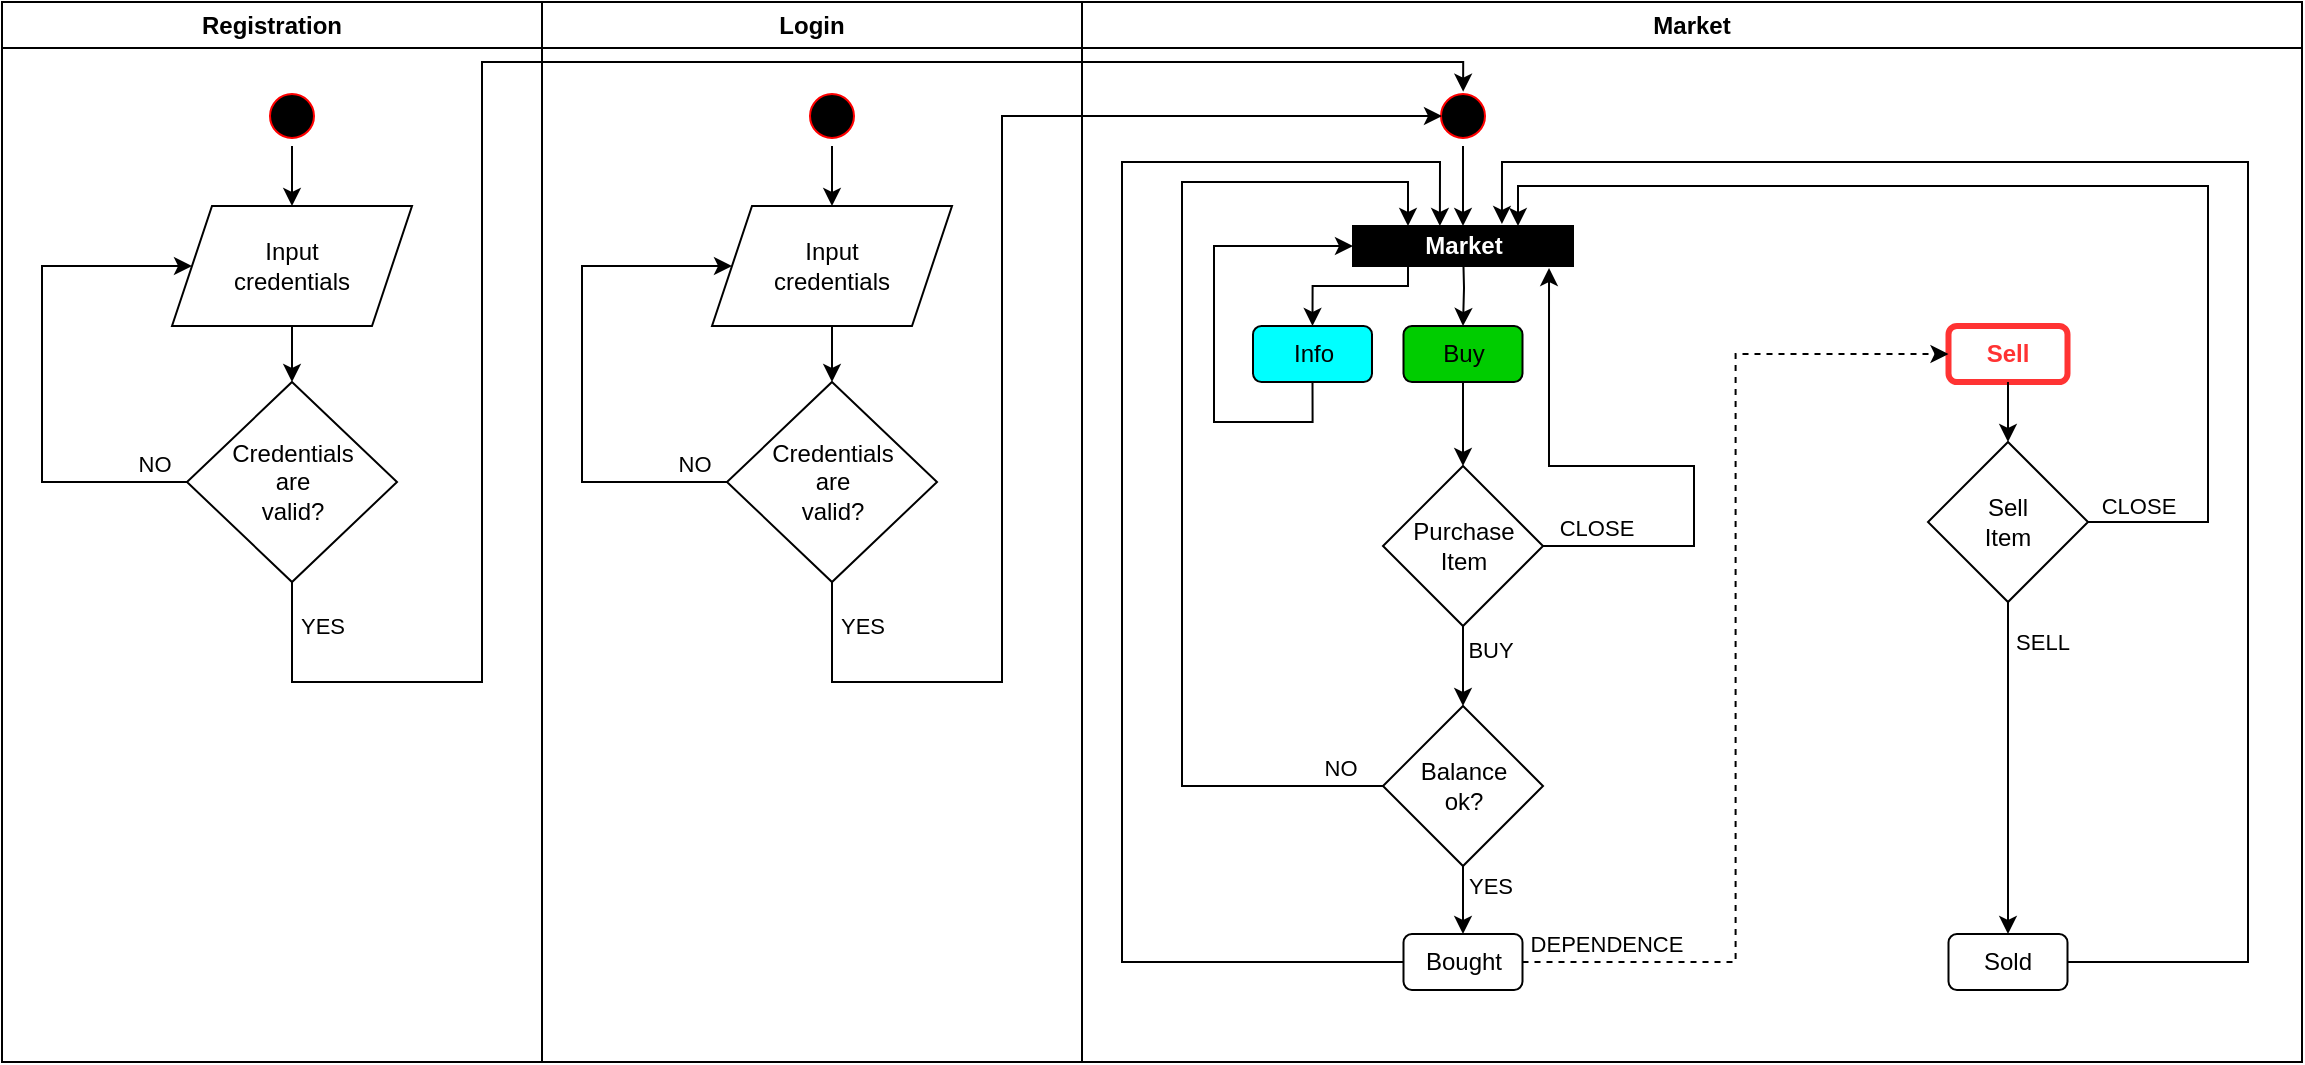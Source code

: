 <mxfile version="23.1.2" type="device" pages="4">
  <diagram name="diagrammes d&#39;activité USER" id="e7e014a7-5840-1c2e-5031-d8a46d1fe8dd">
    <mxGraphModel dx="1350" dy="779" grid="1" gridSize="10" guides="1" tooltips="1" connect="1" arrows="1" fold="1" page="1" pageScale="1" pageWidth="1169" pageHeight="826" background="none" math="0" shadow="0">
      <root>
        <mxCell id="0" />
        <mxCell id="1" parent="0" />
        <mxCell id="3" value="Market" style="swimlane;whiteSpace=wrap" parent="1" vertex="1">
          <mxGeometry x="550" y="60" width="610" height="530" as="geometry" />
        </mxCell>
        <mxCell id="oegt0IcWYxgqxn5mdALV-60" style="edgeStyle=orthogonalEdgeStyle;rounded=0;orthogonalLoop=1;jettySize=auto;html=1;exitX=0.5;exitY=1;exitDx=0;exitDy=0;entryX=0.5;entryY=0;entryDx=0;entryDy=0;" parent="3" target="oegt0IcWYxgqxn5mdALV-42" edge="1">
          <mxGeometry relative="1" as="geometry">
            <mxPoint x="190.5" y="122" as="sourcePoint" />
          </mxGeometry>
        </mxCell>
        <mxCell id="13" value="" style="ellipse;shape=startState;fillColor=#000000;strokeColor=#ff0000;" parent="3" vertex="1">
          <mxGeometry x="175.5" y="42" width="30" height="30" as="geometry" />
        </mxCell>
        <mxCell id="kBtgNoDVtLvur4RUkV4p-25" style="edgeStyle=orthogonalEdgeStyle;rounded=0;orthogonalLoop=1;jettySize=auto;html=1;exitX=0.5;exitY=1;exitDx=0;exitDy=0;entryX=0;entryY=0.5;entryDx=0;entryDy=0;" parent="3" source="oegt0IcWYxgqxn5mdALV-41" target="kBtgNoDVtLvur4RUkV4p-13" edge="1">
          <mxGeometry relative="1" as="geometry">
            <Array as="points">
              <mxPoint x="115" y="210" />
              <mxPoint x="66" y="210" />
              <mxPoint x="66" y="122" />
            </Array>
          </mxGeometry>
        </mxCell>
        <mxCell id="oegt0IcWYxgqxn5mdALV-41" value="Info" style="rounded=1;whiteSpace=wrap;html=1;fillColor=#00FFFF;" parent="3" vertex="1">
          <mxGeometry x="85.5" y="162" width="59.5" height="28" as="geometry" />
        </mxCell>
        <mxCell id="oegt0IcWYxgqxn5mdALV-57" style="edgeStyle=orthogonalEdgeStyle;rounded=0;orthogonalLoop=1;jettySize=auto;html=1;exitX=0.5;exitY=1;exitDx=0;exitDy=0;entryX=0.5;entryY=0;entryDx=0;entryDy=0;" parent="3" source="oegt0IcWYxgqxn5mdALV-42" target="oegt0IcWYxgqxn5mdALV-54" edge="1">
          <mxGeometry relative="1" as="geometry" />
        </mxCell>
        <mxCell id="oegt0IcWYxgqxn5mdALV-42" value="Buy" style="rounded=1;whiteSpace=wrap;html=1;fillColor=#00CC00;" parent="3" vertex="1">
          <mxGeometry x="160.75" y="162" width="59.5" height="28" as="geometry" />
        </mxCell>
        <mxCell id="oegt0IcWYxgqxn5mdALV-59" style="edgeStyle=orthogonalEdgeStyle;rounded=0;orthogonalLoop=1;jettySize=auto;html=1;exitX=0.5;exitY=1;exitDx=0;exitDy=0;entryX=0.5;entryY=0;entryDx=0;entryDy=0;" parent="3" source="oegt0IcWYxgqxn5mdALV-44" target="oegt0IcWYxgqxn5mdALV-49" edge="1">
          <mxGeometry relative="1" as="geometry" />
        </mxCell>
        <mxCell id="oegt0IcWYxgqxn5mdALV-78" value="YES" style="edgeLabel;html=1;align=center;verticalAlign=middle;resizable=0;points=[];" parent="oegt0IcWYxgqxn5mdALV-59" vertex="1" connectable="0">
          <mxGeometry x="-0.412" y="4" relative="1" as="geometry">
            <mxPoint x="9" as="offset" />
          </mxGeometry>
        </mxCell>
        <mxCell id="6RPuYS33KqUH_g7sE7AS-15" style="edgeStyle=orthogonalEdgeStyle;rounded=0;orthogonalLoop=1;jettySize=auto;html=1;exitX=0;exitY=0.5;exitDx=0;exitDy=0;entryX=0.25;entryY=0;entryDx=0;entryDy=0;" parent="3" source="oegt0IcWYxgqxn5mdALV-44" target="kBtgNoDVtLvur4RUkV4p-13" edge="1">
          <mxGeometry relative="1" as="geometry">
            <Array as="points">
              <mxPoint x="50" y="392" />
              <mxPoint x="50" y="90" />
              <mxPoint x="163" y="90" />
            </Array>
          </mxGeometry>
        </mxCell>
        <mxCell id="6RPuYS33KqUH_g7sE7AS-16" value="NO" style="edgeLabel;html=1;align=center;verticalAlign=middle;resizable=0;points=[];" parent="6RPuYS33KqUH_g7sE7AS-15" vertex="1" connectable="0">
          <mxGeometry x="-0.89" y="-4" relative="1" as="geometry">
            <mxPoint x="8" y="-5" as="offset" />
          </mxGeometry>
        </mxCell>
        <mxCell id="oegt0IcWYxgqxn5mdALV-44" value="Balance&lt;br&gt;ok?" style="rhombus;whiteSpace=wrap;html=1;" parent="3" vertex="1">
          <mxGeometry x="150.5" y="352" width="80" height="80" as="geometry" />
        </mxCell>
        <mxCell id="oegt0IcWYxgqxn5mdALV-49" value="Bought" style="rounded=1;whiteSpace=wrap;html=1;" parent="3" vertex="1">
          <mxGeometry x="160.75" y="466" width="59.5" height="28" as="geometry" />
        </mxCell>
        <mxCell id="oegt0IcWYxgqxn5mdALV-58" style="edgeStyle=orthogonalEdgeStyle;rounded=0;orthogonalLoop=1;jettySize=auto;html=1;exitX=0.5;exitY=1;exitDx=0;exitDy=0;entryX=0.5;entryY=0;entryDx=0;entryDy=0;" parent="3" source="oegt0IcWYxgqxn5mdALV-54" target="oegt0IcWYxgqxn5mdALV-44" edge="1">
          <mxGeometry relative="1" as="geometry" />
        </mxCell>
        <mxCell id="oegt0IcWYxgqxn5mdALV-77" value="BUY" style="edgeLabel;html=1;align=center;verticalAlign=middle;resizable=0;points=[];" parent="oegt0IcWYxgqxn5mdALV-58" vertex="1" connectable="0">
          <mxGeometry x="-0.4" y="3" relative="1" as="geometry">
            <mxPoint x="10" as="offset" />
          </mxGeometry>
        </mxCell>
        <mxCell id="oegt0IcWYxgqxn5mdALV-54" value="Purchase&lt;br&gt;Item" style="rhombus;whiteSpace=wrap;html=1;" parent="3" vertex="1">
          <mxGeometry x="150.5" y="232" width="80" height="80" as="geometry" />
        </mxCell>
        <mxCell id="oegt0IcWYxgqxn5mdALV-63" value="" style="edgeStyle=orthogonalEdgeStyle;rounded=0;orthogonalLoop=1;jettySize=auto;html=1;exitX=0.5;exitY=1;exitDx=0;exitDy=0;entryX=0.5;entryY=0;entryDx=0;entryDy=0;" parent="3" source="13" edge="1">
          <mxGeometry relative="1" as="geometry">
            <mxPoint x="635.5" y="200" as="sourcePoint" />
            <mxPoint x="190.5" y="112" as="targetPoint" />
          </mxGeometry>
        </mxCell>
        <mxCell id="kBtgNoDVtLvur4RUkV4p-23" style="edgeStyle=orthogonalEdgeStyle;rounded=0;orthogonalLoop=1;jettySize=auto;html=1;exitX=0.25;exitY=1;exitDx=0;exitDy=0;entryX=0.5;entryY=0;entryDx=0;entryDy=0;" parent="3" source="kBtgNoDVtLvur4RUkV4p-13" target="oegt0IcWYxgqxn5mdALV-41" edge="1">
          <mxGeometry relative="1" as="geometry">
            <Array as="points">
              <mxPoint x="163" y="142" />
              <mxPoint x="116" y="142" />
            </Array>
          </mxGeometry>
        </mxCell>
        <mxCell id="kBtgNoDVtLvur4RUkV4p-13" value="&lt;font color=&quot;#ffffff&quot;&gt;Market&lt;/font&gt;" style="rounded=0;whiteSpace=wrap;html=1;fillColor=#000000;fontStyle=1" parent="3" vertex="1">
          <mxGeometry x="135.5" y="112" width="110" height="20" as="geometry" />
        </mxCell>
        <mxCell id="kBtgNoDVtLvur4RUkV4p-21" style="edgeStyle=orthogonalEdgeStyle;rounded=0;orthogonalLoop=1;jettySize=auto;html=1;exitX=1;exitY=0.5;exitDx=0;exitDy=0;entryX=0.891;entryY=1.05;entryDx=0;entryDy=0;entryPerimeter=0;" parent="3" source="oegt0IcWYxgqxn5mdALV-54" target="kBtgNoDVtLvur4RUkV4p-13" edge="1">
          <mxGeometry relative="1" as="geometry">
            <Array as="points">
              <mxPoint x="306" y="272" />
              <mxPoint x="306" y="232" />
              <mxPoint x="234" y="232" />
            </Array>
          </mxGeometry>
        </mxCell>
        <mxCell id="kBtgNoDVtLvur4RUkV4p-24" value="CLOSE" style="edgeLabel;html=1;align=center;verticalAlign=middle;resizable=0;points=[];" parent="kBtgNoDVtLvur4RUkV4p-21" vertex="1" connectable="0">
          <mxGeometry x="-0.861" y="1" relative="1" as="geometry">
            <mxPoint x="6" y="-8" as="offset" />
          </mxGeometry>
        </mxCell>
        <mxCell id="oegt0IcWYxgqxn5mdALV-43" value="Sell" style="rounded=1;whiteSpace=wrap;html=1;strokeColor=#FF3333;strokeWidth=3;gradientColor=none;fontColor=#FF3333;fontStyle=1" parent="3" vertex="1">
          <mxGeometry x="433.25" y="162" width="59.5" height="28" as="geometry" />
        </mxCell>
        <mxCell id="oegt0IcWYxgqxn5mdALV-81" style="edgeStyle=orthogonalEdgeStyle;rounded=0;orthogonalLoop=1;jettySize=auto;html=1;exitX=1;exitY=0.5;exitDx=0;exitDy=0;entryX=0;entryY=0.5;entryDx=0;entryDy=0;dashed=1;" parent="3" source="oegt0IcWYxgqxn5mdALV-49" target="oegt0IcWYxgqxn5mdALV-43" edge="1">
          <mxGeometry relative="1" as="geometry" />
        </mxCell>
        <mxCell id="oegt0IcWYxgqxn5mdALV-82" value="DEPENDENCE" style="edgeLabel;html=1;align=center;verticalAlign=middle;resizable=0;points=[];" parent="oegt0IcWYxgqxn5mdALV-81" vertex="1" connectable="0">
          <mxGeometry x="-0.851" relative="1" as="geometry">
            <mxPoint x="3" y="-9" as="offset" />
          </mxGeometry>
        </mxCell>
        <mxCell id="oegt0IcWYxgqxn5mdALV-48" value="Sell&lt;br&gt;Item" style="rhombus;whiteSpace=wrap;html=1;" parent="3" vertex="1">
          <mxGeometry x="423" y="220" width="80" height="80" as="geometry" />
        </mxCell>
        <mxCell id="kBtgNoDVtLvur4RUkV4p-17" style="edgeStyle=orthogonalEdgeStyle;rounded=0;orthogonalLoop=1;jettySize=auto;html=1;exitX=1;exitY=0.5;exitDx=0;exitDy=0;entryX=0.75;entryY=0;entryDx=0;entryDy=0;" parent="3" source="oegt0IcWYxgqxn5mdALV-48" target="kBtgNoDVtLvur4RUkV4p-13" edge="1">
          <mxGeometry relative="1" as="geometry">
            <Array as="points">
              <mxPoint x="563" y="260" />
              <mxPoint x="563" y="92" />
              <mxPoint x="218" y="92" />
            </Array>
          </mxGeometry>
        </mxCell>
        <mxCell id="6RPuYS33KqUH_g7sE7AS-23" value="CLOSE" style="edgeLabel;html=1;align=center;verticalAlign=middle;resizable=0;points=[];" parent="kBtgNoDVtLvur4RUkV4p-17" vertex="1" connectable="0">
          <mxGeometry x="-0.909" y="-4" relative="1" as="geometry">
            <mxPoint x="-2" y="-12" as="offset" />
          </mxGeometry>
        </mxCell>
        <mxCell id="oegt0IcWYxgqxn5mdALV-50" value="Sold" style="rounded=1;whiteSpace=wrap;html=1;" parent="3" vertex="1">
          <mxGeometry x="433.25" y="466" width="59.5" height="28" as="geometry" />
        </mxCell>
        <mxCell id="oegt0IcWYxgqxn5mdALV-69" style="edgeStyle=orthogonalEdgeStyle;rounded=0;orthogonalLoop=1;jettySize=auto;html=1;exitX=0.5;exitY=1;exitDx=0;exitDy=0;entryX=0.5;entryY=0;entryDx=0;entryDy=0;" parent="3" source="oegt0IcWYxgqxn5mdALV-43" target="oegt0IcWYxgqxn5mdALV-48" edge="1">
          <mxGeometry relative="1" as="geometry" />
        </mxCell>
        <mxCell id="oegt0IcWYxgqxn5mdALV-71" style="edgeStyle=orthogonalEdgeStyle;rounded=0;orthogonalLoop=1;jettySize=auto;html=1;exitX=0.5;exitY=1;exitDx=0;exitDy=0;entryX=0.5;entryY=0;entryDx=0;entryDy=0;" parent="3" source="oegt0IcWYxgqxn5mdALV-48" target="oegt0IcWYxgqxn5mdALV-50" edge="1">
          <mxGeometry relative="1" as="geometry" />
        </mxCell>
        <mxCell id="6RPuYS33KqUH_g7sE7AS-22" value="SELL" style="edgeLabel;html=1;align=center;verticalAlign=middle;resizable=0;points=[];" parent="oegt0IcWYxgqxn5mdALV-71" vertex="1" connectable="0">
          <mxGeometry x="-0.571" y="4" relative="1" as="geometry">
            <mxPoint x="13" y="-16" as="offset" />
          </mxGeometry>
        </mxCell>
        <mxCell id="rlzmkUqog66Be24Si1O2-13" style="edgeStyle=orthogonalEdgeStyle;rounded=0;orthogonalLoop=1;jettySize=auto;html=1;exitX=1;exitY=0.5;exitDx=0;exitDy=0;entryX=0.677;entryY=-0.05;entryDx=0;entryDy=0;entryPerimeter=0;" parent="3" source="oegt0IcWYxgqxn5mdALV-50" target="kBtgNoDVtLvur4RUkV4p-13" edge="1">
          <mxGeometry relative="1" as="geometry">
            <Array as="points">
              <mxPoint x="583" y="480" />
              <mxPoint x="583" y="80" />
              <mxPoint x="210" y="80" />
            </Array>
          </mxGeometry>
        </mxCell>
        <mxCell id="6RPuYS33KqUH_g7sE7AS-14" style="edgeStyle=orthogonalEdgeStyle;rounded=0;orthogonalLoop=1;jettySize=auto;html=1;exitX=0;exitY=0.5;exitDx=0;exitDy=0;entryX=0.395;entryY=0;entryDx=0;entryDy=0;entryPerimeter=0;" parent="3" source="oegt0IcWYxgqxn5mdALV-49" target="kBtgNoDVtLvur4RUkV4p-13" edge="1">
          <mxGeometry relative="1" as="geometry">
            <Array as="points">
              <mxPoint x="20" y="480" />
              <mxPoint x="20" y="80" />
              <mxPoint x="179" y="80" />
            </Array>
          </mxGeometry>
        </mxCell>
        <mxCell id="6RPuYS33KqUH_g7sE7AS-13" value="Login" style="swimlane;whiteSpace=wrap;html=1;" parent="1" vertex="1">
          <mxGeometry x="280" y="60" width="270" height="530" as="geometry" />
        </mxCell>
        <mxCell id="6RPuYS33KqUH_g7sE7AS-31" style="edgeStyle=orthogonalEdgeStyle;rounded=0;orthogonalLoop=1;jettySize=auto;html=1;exitX=0.5;exitY=1;exitDx=0;exitDy=0;entryX=0.5;entryY=0;entryDx=0;entryDy=0;" parent="6RPuYS33KqUH_g7sE7AS-13" source="6RPuYS33KqUH_g7sE7AS-20" target="6RPuYS33KqUH_g7sE7AS-24" edge="1">
          <mxGeometry relative="1" as="geometry" />
        </mxCell>
        <mxCell id="6RPuYS33KqUH_g7sE7AS-20" value="" style="ellipse;shape=startState;fillColor=#000000;strokeColor=#ff0000;" parent="6RPuYS33KqUH_g7sE7AS-13" vertex="1">
          <mxGeometry x="130" y="42" width="30" height="30" as="geometry" />
        </mxCell>
        <mxCell id="6RPuYS33KqUH_g7sE7AS-27" style="edgeStyle=orthogonalEdgeStyle;rounded=0;orthogonalLoop=1;jettySize=auto;html=1;exitX=0.5;exitY=1;exitDx=0;exitDy=0;entryX=0.5;entryY=0;entryDx=0;entryDy=0;" parent="6RPuYS33KqUH_g7sE7AS-13" source="6RPuYS33KqUH_g7sE7AS-24" target="6RPuYS33KqUH_g7sE7AS-25" edge="1">
          <mxGeometry relative="1" as="geometry" />
        </mxCell>
        <mxCell id="6RPuYS33KqUH_g7sE7AS-24" value="Input&lt;br&gt;credentials" style="shape=parallelogram;perimeter=parallelogramPerimeter;whiteSpace=wrap;html=1;fixedSize=1;" parent="6RPuYS33KqUH_g7sE7AS-13" vertex="1">
          <mxGeometry x="85" y="102" width="120" height="60" as="geometry" />
        </mxCell>
        <mxCell id="6RPuYS33KqUH_g7sE7AS-26" style="edgeStyle=orthogonalEdgeStyle;rounded=0;orthogonalLoop=1;jettySize=auto;html=1;exitX=0;exitY=0.5;exitDx=0;exitDy=0;entryX=0;entryY=0.5;entryDx=0;entryDy=0;" parent="6RPuYS33KqUH_g7sE7AS-13" source="6RPuYS33KqUH_g7sE7AS-25" target="6RPuYS33KqUH_g7sE7AS-24" edge="1">
          <mxGeometry relative="1" as="geometry">
            <Array as="points">
              <mxPoint x="20" y="240" />
              <mxPoint x="20" y="132" />
            </Array>
          </mxGeometry>
        </mxCell>
        <mxCell id="6RPuYS33KqUH_g7sE7AS-30" value="NO" style="edgeLabel;html=1;align=center;verticalAlign=middle;resizable=0;points=[];" parent="6RPuYS33KqUH_g7sE7AS-26" vertex="1" connectable="0">
          <mxGeometry x="-0.863" relative="1" as="geometry">
            <mxPoint x="1" y="-9" as="offset" />
          </mxGeometry>
        </mxCell>
        <mxCell id="6RPuYS33KqUH_g7sE7AS-25" value="Credentials&lt;br&gt;are&lt;br&gt;valid?" style="rhombus;whiteSpace=wrap;html=1;" parent="6RPuYS33KqUH_g7sE7AS-13" vertex="1">
          <mxGeometry x="92.5" y="190" width="105" height="100" as="geometry" />
        </mxCell>
        <mxCell id="6RPuYS33KqUH_g7sE7AS-28" style="edgeStyle=orthogonalEdgeStyle;rounded=0;orthogonalLoop=1;jettySize=auto;html=1;exitX=0.5;exitY=1;exitDx=0;exitDy=0;" parent="1" source="6RPuYS33KqUH_g7sE7AS-25" edge="1">
          <mxGeometry relative="1" as="geometry">
            <mxPoint x="730" y="117" as="targetPoint" />
            <Array as="points">
              <mxPoint x="425" y="400" />
              <mxPoint x="510" y="400" />
              <mxPoint x="510" y="117" />
            </Array>
          </mxGeometry>
        </mxCell>
        <mxCell id="6RPuYS33KqUH_g7sE7AS-29" value="YES" style="edgeLabel;html=1;align=center;verticalAlign=middle;resizable=0;points=[];" parent="6RPuYS33KqUH_g7sE7AS-28" vertex="1" connectable="0">
          <mxGeometry x="-0.964" y="-2" relative="1" as="geometry">
            <mxPoint x="17" y="10" as="offset" />
          </mxGeometry>
        </mxCell>
        <mxCell id="0X-LuTJNydzIZmmGJDT4-13" value="Registration" style="swimlane;whiteSpace=wrap;html=1;" parent="1" vertex="1">
          <mxGeometry x="10" y="60" width="270" height="530" as="geometry" />
        </mxCell>
        <mxCell id="0X-LuTJNydzIZmmGJDT4-14" style="edgeStyle=orthogonalEdgeStyle;rounded=0;orthogonalLoop=1;jettySize=auto;html=1;exitX=0.5;exitY=1;exitDx=0;exitDy=0;entryX=0.5;entryY=0;entryDx=0;entryDy=0;" parent="0X-LuTJNydzIZmmGJDT4-13" source="0X-LuTJNydzIZmmGJDT4-15" target="0X-LuTJNydzIZmmGJDT4-17" edge="1">
          <mxGeometry relative="1" as="geometry" />
        </mxCell>
        <mxCell id="0X-LuTJNydzIZmmGJDT4-15" value="" style="ellipse;shape=startState;fillColor=#000000;strokeColor=#ff0000;" parent="0X-LuTJNydzIZmmGJDT4-13" vertex="1">
          <mxGeometry x="130" y="42" width="30" height="30" as="geometry" />
        </mxCell>
        <mxCell id="0X-LuTJNydzIZmmGJDT4-16" style="edgeStyle=orthogonalEdgeStyle;rounded=0;orthogonalLoop=1;jettySize=auto;html=1;exitX=0.5;exitY=1;exitDx=0;exitDy=0;entryX=0.5;entryY=0;entryDx=0;entryDy=0;" parent="0X-LuTJNydzIZmmGJDT4-13" source="0X-LuTJNydzIZmmGJDT4-17" target="0X-LuTJNydzIZmmGJDT4-20" edge="1">
          <mxGeometry relative="1" as="geometry" />
        </mxCell>
        <mxCell id="0X-LuTJNydzIZmmGJDT4-17" value="Input&lt;br&gt;credentials" style="shape=parallelogram;perimeter=parallelogramPerimeter;whiteSpace=wrap;html=1;fixedSize=1;" parent="0X-LuTJNydzIZmmGJDT4-13" vertex="1">
          <mxGeometry x="85" y="102" width="120" height="60" as="geometry" />
        </mxCell>
        <mxCell id="0X-LuTJNydzIZmmGJDT4-18" style="edgeStyle=orthogonalEdgeStyle;rounded=0;orthogonalLoop=1;jettySize=auto;html=1;exitX=0;exitY=0.5;exitDx=0;exitDy=0;entryX=0;entryY=0.5;entryDx=0;entryDy=0;" parent="0X-LuTJNydzIZmmGJDT4-13" source="0X-LuTJNydzIZmmGJDT4-20" target="0X-LuTJNydzIZmmGJDT4-17" edge="1">
          <mxGeometry relative="1" as="geometry">
            <Array as="points">
              <mxPoint x="20" y="240" />
              <mxPoint x="20" y="132" />
            </Array>
          </mxGeometry>
        </mxCell>
        <mxCell id="0X-LuTJNydzIZmmGJDT4-19" value="NO" style="edgeLabel;html=1;align=center;verticalAlign=middle;resizable=0;points=[];" parent="0X-LuTJNydzIZmmGJDT4-18" vertex="1" connectable="0">
          <mxGeometry x="-0.863" relative="1" as="geometry">
            <mxPoint x="1" y="-9" as="offset" />
          </mxGeometry>
        </mxCell>
        <mxCell id="0X-LuTJNydzIZmmGJDT4-20" value="Credentials&lt;br&gt;are&lt;br&gt;valid?" style="rhombus;whiteSpace=wrap;html=1;" parent="0X-LuTJNydzIZmmGJDT4-13" vertex="1">
          <mxGeometry x="92.5" y="190" width="105" height="100" as="geometry" />
        </mxCell>
        <mxCell id="0X-LuTJNydzIZmmGJDT4-21" style="edgeStyle=orthogonalEdgeStyle;rounded=0;orthogonalLoop=1;jettySize=auto;html=1;exitX=0.5;exitY=1;exitDx=0;exitDy=0;entryX=0.502;entryY=0.094;entryDx=0;entryDy=0;entryPerimeter=0;" parent="1" source="0X-LuTJNydzIZmmGJDT4-20" target="13" edge="1">
          <mxGeometry relative="1" as="geometry">
            <mxPoint x="741" y="100" as="targetPoint" />
            <Array as="points">
              <mxPoint x="155" y="400" />
              <mxPoint x="250" y="400" />
              <mxPoint x="250" y="90" />
              <mxPoint x="741" y="90" />
            </Array>
          </mxGeometry>
        </mxCell>
        <mxCell id="0X-LuTJNydzIZmmGJDT4-22" value="YES" style="edgeLabel;html=1;align=center;verticalAlign=middle;resizable=0;points=[];" parent="0X-LuTJNydzIZmmGJDT4-21" vertex="1" connectable="0">
          <mxGeometry x="-0.956" y="4" relative="1" as="geometry">
            <mxPoint x="11" y="1" as="offset" />
          </mxGeometry>
        </mxCell>
      </root>
    </mxGraphModel>
  </diagram>
  <diagram name="diagrammes d&#39;activité ADMIN" id="CGkvTCH6idOabSqA6w5b">
    <mxGraphModel dx="1350" dy="779" grid="1" gridSize="10" guides="1" tooltips="1" connect="1" arrows="1" fold="1" page="1" pageScale="1" pageWidth="1169" pageHeight="826" background="none" math="0" shadow="0">
      <root>
        <mxCell id="JNcYGzSb4ig69omvqPZq-0" />
        <mxCell id="JNcYGzSb4ig69omvqPZq-1" parent="JNcYGzSb4ig69omvqPZq-0" />
        <mxCell id="JNcYGzSb4ig69omvqPZq-2" value="Market" style="swimlane;whiteSpace=wrap" parent="JNcYGzSb4ig69omvqPZq-1" vertex="1">
          <mxGeometry x="290" y="60" width="610" height="530" as="geometry" />
        </mxCell>
        <mxCell id="JNcYGzSb4ig69omvqPZq-3" style="edgeStyle=orthogonalEdgeStyle;rounded=0;orthogonalLoop=1;jettySize=auto;html=1;exitX=0.5;exitY=1;exitDx=0;exitDy=0;entryX=0.5;entryY=0;entryDx=0;entryDy=0;" parent="JNcYGzSb4ig69omvqPZq-2" target="JNcYGzSb4ig69omvqPZq-8" edge="1">
          <mxGeometry relative="1" as="geometry">
            <mxPoint x="190.5" y="122" as="sourcePoint" />
          </mxGeometry>
        </mxCell>
        <mxCell id="JNcYGzSb4ig69omvqPZq-4" value="" style="ellipse;shape=startState;fillColor=#000000;strokeColor=#ff0000;" parent="JNcYGzSb4ig69omvqPZq-2" vertex="1">
          <mxGeometry x="175.5" y="42" width="30" height="30" as="geometry" />
        </mxCell>
        <mxCell id="JNcYGzSb4ig69omvqPZq-5" style="edgeStyle=orthogonalEdgeStyle;rounded=0;orthogonalLoop=1;jettySize=auto;html=1;exitX=0.5;exitY=1;exitDx=0;exitDy=0;entryX=0;entryY=0.5;entryDx=0;entryDy=0;" parent="JNcYGzSb4ig69omvqPZq-2" source="JNcYGzSb4ig69omvqPZq-6" target="JNcYGzSb4ig69omvqPZq-20" edge="1">
          <mxGeometry relative="1" as="geometry">
            <Array as="points">
              <mxPoint x="115" y="210" />
              <mxPoint x="66" y="210" />
              <mxPoint x="66" y="122" />
            </Array>
          </mxGeometry>
        </mxCell>
        <mxCell id="JNcYGzSb4ig69omvqPZq-6" value="Info" style="rounded=1;whiteSpace=wrap;html=1;fillColor=#00FFFF;" parent="JNcYGzSb4ig69omvqPZq-2" vertex="1">
          <mxGeometry x="85.5" y="162" width="59.5" height="28" as="geometry" />
        </mxCell>
        <mxCell id="JNcYGzSb4ig69omvqPZq-7" style="edgeStyle=orthogonalEdgeStyle;rounded=0;orthogonalLoop=1;jettySize=auto;html=1;exitX=0.5;exitY=1;exitDx=0;exitDy=0;entryX=0.5;entryY=0;entryDx=0;entryDy=0;" parent="JNcYGzSb4ig69omvqPZq-2" source="JNcYGzSb4ig69omvqPZq-8" target="JNcYGzSb4ig69omvqPZq-17" edge="1">
          <mxGeometry relative="1" as="geometry" />
        </mxCell>
        <mxCell id="JNcYGzSb4ig69omvqPZq-8" value="Buy" style="rounded=1;whiteSpace=wrap;html=1;fillColor=#00CC00;" parent="JNcYGzSb4ig69omvqPZq-2" vertex="1">
          <mxGeometry x="160.75" y="162" width="59.5" height="28" as="geometry" />
        </mxCell>
        <mxCell id="JNcYGzSb4ig69omvqPZq-9" style="edgeStyle=orthogonalEdgeStyle;rounded=0;orthogonalLoop=1;jettySize=auto;html=1;exitX=0.5;exitY=1;exitDx=0;exitDy=0;entryX=0.5;entryY=0;entryDx=0;entryDy=0;" parent="JNcYGzSb4ig69omvqPZq-2" source="JNcYGzSb4ig69omvqPZq-13" target="JNcYGzSb4ig69omvqPZq-14" edge="1">
          <mxGeometry relative="1" as="geometry" />
        </mxCell>
        <mxCell id="JNcYGzSb4ig69omvqPZq-10" value="YES" style="edgeLabel;html=1;align=center;verticalAlign=middle;resizable=0;points=[];" parent="JNcYGzSb4ig69omvqPZq-9" vertex="1" connectable="0">
          <mxGeometry x="-0.412" y="4" relative="1" as="geometry">
            <mxPoint x="9" as="offset" />
          </mxGeometry>
        </mxCell>
        <mxCell id="JNcYGzSb4ig69omvqPZq-11" style="edgeStyle=orthogonalEdgeStyle;rounded=0;orthogonalLoop=1;jettySize=auto;html=1;exitX=0;exitY=0.5;exitDx=0;exitDy=0;entryX=0.25;entryY=0;entryDx=0;entryDy=0;" parent="JNcYGzSb4ig69omvqPZq-2" source="JNcYGzSb4ig69omvqPZq-13" target="JNcYGzSb4ig69omvqPZq-20" edge="1">
          <mxGeometry relative="1" as="geometry">
            <Array as="points">
              <mxPoint x="50" y="392" />
              <mxPoint x="50" y="90" />
              <mxPoint x="163" y="90" />
            </Array>
          </mxGeometry>
        </mxCell>
        <mxCell id="JNcYGzSb4ig69omvqPZq-12" value="NO" style="edgeLabel;html=1;align=center;verticalAlign=middle;resizable=0;points=[];" parent="JNcYGzSb4ig69omvqPZq-11" vertex="1" connectable="0">
          <mxGeometry x="-0.89" y="-4" relative="1" as="geometry">
            <mxPoint x="8" y="-5" as="offset" />
          </mxGeometry>
        </mxCell>
        <mxCell id="JNcYGzSb4ig69omvqPZq-13" value="Balance&lt;br&gt;ok?" style="rhombus;whiteSpace=wrap;html=1;" parent="JNcYGzSb4ig69omvqPZq-2" vertex="1">
          <mxGeometry x="150.5" y="352" width="80" height="80" as="geometry" />
        </mxCell>
        <mxCell id="JNcYGzSb4ig69omvqPZq-14" value="Bought" style="rounded=1;whiteSpace=wrap;html=1;" parent="JNcYGzSb4ig69omvqPZq-2" vertex="1">
          <mxGeometry x="160.75" y="466" width="59.5" height="28" as="geometry" />
        </mxCell>
        <mxCell id="JNcYGzSb4ig69omvqPZq-15" style="edgeStyle=orthogonalEdgeStyle;rounded=0;orthogonalLoop=1;jettySize=auto;html=1;exitX=0.5;exitY=1;exitDx=0;exitDy=0;entryX=0.5;entryY=0;entryDx=0;entryDy=0;" parent="JNcYGzSb4ig69omvqPZq-2" source="JNcYGzSb4ig69omvqPZq-17" target="JNcYGzSb4ig69omvqPZq-13" edge="1">
          <mxGeometry relative="1" as="geometry" />
        </mxCell>
        <mxCell id="JNcYGzSb4ig69omvqPZq-16" value="BUY" style="edgeLabel;html=1;align=center;verticalAlign=middle;resizable=0;points=[];" parent="JNcYGzSb4ig69omvqPZq-15" vertex="1" connectable="0">
          <mxGeometry x="-0.4" y="3" relative="1" as="geometry">
            <mxPoint x="10" as="offset" />
          </mxGeometry>
        </mxCell>
        <mxCell id="JNcYGzSb4ig69omvqPZq-17" value="Purchase&lt;br&gt;Item" style="rhombus;whiteSpace=wrap;html=1;" parent="JNcYGzSb4ig69omvqPZq-2" vertex="1">
          <mxGeometry x="150.5" y="232" width="80" height="80" as="geometry" />
        </mxCell>
        <mxCell id="JNcYGzSb4ig69omvqPZq-18" value="" style="edgeStyle=orthogonalEdgeStyle;rounded=0;orthogonalLoop=1;jettySize=auto;html=1;exitX=0.5;exitY=1;exitDx=0;exitDy=0;entryX=0.5;entryY=0;entryDx=0;entryDy=0;" parent="JNcYGzSb4ig69omvqPZq-2" source="JNcYGzSb4ig69omvqPZq-4" edge="1">
          <mxGeometry relative="1" as="geometry">
            <mxPoint x="635.5" y="200" as="sourcePoint" />
            <mxPoint x="190.5" y="112" as="targetPoint" />
          </mxGeometry>
        </mxCell>
        <mxCell id="JNcYGzSb4ig69omvqPZq-19" style="edgeStyle=orthogonalEdgeStyle;rounded=0;orthogonalLoop=1;jettySize=auto;html=1;exitX=0.25;exitY=1;exitDx=0;exitDy=0;entryX=0.5;entryY=0;entryDx=0;entryDy=0;" parent="JNcYGzSb4ig69omvqPZq-2" source="JNcYGzSb4ig69omvqPZq-20" target="JNcYGzSb4ig69omvqPZq-6" edge="1">
          <mxGeometry relative="1" as="geometry">
            <Array as="points">
              <mxPoint x="163" y="142" />
              <mxPoint x="116" y="142" />
            </Array>
          </mxGeometry>
        </mxCell>
        <mxCell id="JNcYGzSb4ig69omvqPZq-20" value="&lt;font color=&quot;#ffffff&quot;&gt;Market&lt;/font&gt;" style="rounded=0;whiteSpace=wrap;html=1;fillColor=#000000;fontStyle=1" parent="JNcYGzSb4ig69omvqPZq-2" vertex="1">
          <mxGeometry x="135.5" y="112" width="110" height="20" as="geometry" />
        </mxCell>
        <mxCell id="JNcYGzSb4ig69omvqPZq-21" style="edgeStyle=orthogonalEdgeStyle;rounded=0;orthogonalLoop=1;jettySize=auto;html=1;exitX=1;exitY=0.5;exitDx=0;exitDy=0;entryX=0.891;entryY=1.05;entryDx=0;entryDy=0;entryPerimeter=0;" parent="JNcYGzSb4ig69omvqPZq-2" source="JNcYGzSb4ig69omvqPZq-17" target="JNcYGzSb4ig69omvqPZq-20" edge="1">
          <mxGeometry relative="1" as="geometry">
            <Array as="points">
              <mxPoint x="306" y="272" />
              <mxPoint x="306" y="232" />
              <mxPoint x="234" y="232" />
            </Array>
          </mxGeometry>
        </mxCell>
        <mxCell id="JNcYGzSb4ig69omvqPZq-22" value="CLOSE" style="edgeLabel;html=1;align=center;verticalAlign=middle;resizable=0;points=[];" parent="JNcYGzSb4ig69omvqPZq-21" vertex="1" connectable="0">
          <mxGeometry x="-0.861" y="1" relative="1" as="geometry">
            <mxPoint x="6" y="-8" as="offset" />
          </mxGeometry>
        </mxCell>
        <mxCell id="JNcYGzSb4ig69omvqPZq-23" value="Sell" style="rounded=1;whiteSpace=wrap;html=1;strokeColor=#FF3333;strokeWidth=3;gradientColor=none;fontColor=#FF3333;fontStyle=1" parent="JNcYGzSb4ig69omvqPZq-2" vertex="1">
          <mxGeometry x="433.25" y="162" width="59.5" height="28" as="geometry" />
        </mxCell>
        <mxCell id="JNcYGzSb4ig69omvqPZq-24" style="edgeStyle=orthogonalEdgeStyle;rounded=0;orthogonalLoop=1;jettySize=auto;html=1;exitX=1;exitY=0.5;exitDx=0;exitDy=0;entryX=0;entryY=0.5;entryDx=0;entryDy=0;dashed=1;" parent="JNcYGzSb4ig69omvqPZq-2" source="JNcYGzSb4ig69omvqPZq-14" target="JNcYGzSb4ig69omvqPZq-23" edge="1">
          <mxGeometry relative="1" as="geometry" />
        </mxCell>
        <mxCell id="JNcYGzSb4ig69omvqPZq-25" value="DEPENDENCE" style="edgeLabel;html=1;align=center;verticalAlign=middle;resizable=0;points=[];" parent="JNcYGzSb4ig69omvqPZq-24" vertex="1" connectable="0">
          <mxGeometry x="-0.851" relative="1" as="geometry">
            <mxPoint x="3" y="-9" as="offset" />
          </mxGeometry>
        </mxCell>
        <mxCell id="JNcYGzSb4ig69omvqPZq-26" value="Sell&lt;br&gt;Item" style="rhombus;whiteSpace=wrap;html=1;" parent="JNcYGzSb4ig69omvqPZq-2" vertex="1">
          <mxGeometry x="423" y="220" width="80" height="80" as="geometry" />
        </mxCell>
        <mxCell id="JNcYGzSb4ig69omvqPZq-27" style="edgeStyle=orthogonalEdgeStyle;rounded=0;orthogonalLoop=1;jettySize=auto;html=1;exitX=1;exitY=0.5;exitDx=0;exitDy=0;entryX=0.75;entryY=0;entryDx=0;entryDy=0;" parent="JNcYGzSb4ig69omvqPZq-2" source="JNcYGzSb4ig69omvqPZq-26" target="JNcYGzSb4ig69omvqPZq-20" edge="1">
          <mxGeometry relative="1" as="geometry">
            <Array as="points">
              <mxPoint x="563" y="260" />
              <mxPoint x="563" y="92" />
              <mxPoint x="218" y="92" />
            </Array>
          </mxGeometry>
        </mxCell>
        <mxCell id="JNcYGzSb4ig69omvqPZq-28" value="CLOSE" style="edgeLabel;html=1;align=center;verticalAlign=middle;resizable=0;points=[];" parent="JNcYGzSb4ig69omvqPZq-27" vertex="1" connectable="0">
          <mxGeometry x="-0.909" y="-4" relative="1" as="geometry">
            <mxPoint x="-2" y="-12" as="offset" />
          </mxGeometry>
        </mxCell>
        <mxCell id="JNcYGzSb4ig69omvqPZq-29" value="Sold" style="rounded=1;whiteSpace=wrap;html=1;" parent="JNcYGzSb4ig69omvqPZq-2" vertex="1">
          <mxGeometry x="433.25" y="466" width="59.5" height="28" as="geometry" />
        </mxCell>
        <mxCell id="JNcYGzSb4ig69omvqPZq-30" style="edgeStyle=orthogonalEdgeStyle;rounded=0;orthogonalLoop=1;jettySize=auto;html=1;exitX=0.5;exitY=1;exitDx=0;exitDy=0;entryX=0.5;entryY=0;entryDx=0;entryDy=0;" parent="JNcYGzSb4ig69omvqPZq-2" source="JNcYGzSb4ig69omvqPZq-23" target="JNcYGzSb4ig69omvqPZq-26" edge="1">
          <mxGeometry relative="1" as="geometry" />
        </mxCell>
        <mxCell id="JNcYGzSb4ig69omvqPZq-31" style="edgeStyle=orthogonalEdgeStyle;rounded=0;orthogonalLoop=1;jettySize=auto;html=1;exitX=0.5;exitY=1;exitDx=0;exitDy=0;entryX=0.5;entryY=0;entryDx=0;entryDy=0;" parent="JNcYGzSb4ig69omvqPZq-2" source="JNcYGzSb4ig69omvqPZq-26" target="JNcYGzSb4ig69omvqPZq-29" edge="1">
          <mxGeometry relative="1" as="geometry" />
        </mxCell>
        <mxCell id="JNcYGzSb4ig69omvqPZq-32" value="SELL" style="edgeLabel;html=1;align=center;verticalAlign=middle;resizable=0;points=[];" parent="JNcYGzSb4ig69omvqPZq-31" vertex="1" connectable="0">
          <mxGeometry x="-0.571" y="4" relative="1" as="geometry">
            <mxPoint x="13" y="-16" as="offset" />
          </mxGeometry>
        </mxCell>
        <mxCell id="JNcYGzSb4ig69omvqPZq-33" style="edgeStyle=orthogonalEdgeStyle;rounded=0;orthogonalLoop=1;jettySize=auto;html=1;exitX=1;exitY=0.5;exitDx=0;exitDy=0;entryX=0.677;entryY=-0.05;entryDx=0;entryDy=0;entryPerimeter=0;" parent="JNcYGzSb4ig69omvqPZq-2" source="JNcYGzSb4ig69omvqPZq-29" target="JNcYGzSb4ig69omvqPZq-20" edge="1">
          <mxGeometry relative="1" as="geometry">
            <Array as="points">
              <mxPoint x="583" y="480" />
              <mxPoint x="583" y="80" />
              <mxPoint x="210" y="80" />
            </Array>
          </mxGeometry>
        </mxCell>
        <mxCell id="JNcYGzSb4ig69omvqPZq-34" style="edgeStyle=orthogonalEdgeStyle;rounded=0;orthogonalLoop=1;jettySize=auto;html=1;exitX=0;exitY=0.5;exitDx=0;exitDy=0;entryX=0.395;entryY=0;entryDx=0;entryDy=0;entryPerimeter=0;" parent="JNcYGzSb4ig69omvqPZq-2" source="JNcYGzSb4ig69omvqPZq-14" target="JNcYGzSb4ig69omvqPZq-20" edge="1">
          <mxGeometry relative="1" as="geometry">
            <Array as="points">
              <mxPoint x="20" y="480" />
              <mxPoint x="20" y="80" />
              <mxPoint x="179" y="80" />
            </Array>
          </mxGeometry>
        </mxCell>
        <mxCell id="JNcYGzSb4ig69omvqPZq-35" value="Login" style="swimlane;whiteSpace=wrap;html=1;" parent="JNcYGzSb4ig69omvqPZq-1" vertex="1">
          <mxGeometry x="20" y="60" width="270" height="530" as="geometry" />
        </mxCell>
        <mxCell id="JNcYGzSb4ig69omvqPZq-36" style="edgeStyle=orthogonalEdgeStyle;rounded=0;orthogonalLoop=1;jettySize=auto;html=1;exitX=0.5;exitY=1;exitDx=0;exitDy=0;entryX=0.5;entryY=0;entryDx=0;entryDy=0;" parent="JNcYGzSb4ig69omvqPZq-35" source="JNcYGzSb4ig69omvqPZq-37" target="JNcYGzSb4ig69omvqPZq-39" edge="1">
          <mxGeometry relative="1" as="geometry" />
        </mxCell>
        <mxCell id="JNcYGzSb4ig69omvqPZq-37" value="" style="ellipse;shape=startState;fillColor=#000000;strokeColor=#ff0000;" parent="JNcYGzSb4ig69omvqPZq-35" vertex="1">
          <mxGeometry x="130" y="42" width="30" height="30" as="geometry" />
        </mxCell>
        <mxCell id="JNcYGzSb4ig69omvqPZq-38" style="edgeStyle=orthogonalEdgeStyle;rounded=0;orthogonalLoop=1;jettySize=auto;html=1;exitX=0.5;exitY=1;exitDx=0;exitDy=0;entryX=0.5;entryY=0;entryDx=0;entryDy=0;" parent="JNcYGzSb4ig69omvqPZq-35" source="JNcYGzSb4ig69omvqPZq-39" target="JNcYGzSb4ig69omvqPZq-42" edge="1">
          <mxGeometry relative="1" as="geometry" />
        </mxCell>
        <mxCell id="JNcYGzSb4ig69omvqPZq-39" value="Input&lt;br&gt;credentials" style="shape=parallelogram;perimeter=parallelogramPerimeter;whiteSpace=wrap;html=1;fixedSize=1;" parent="JNcYGzSb4ig69omvqPZq-35" vertex="1">
          <mxGeometry x="85" y="102" width="120" height="60" as="geometry" />
        </mxCell>
        <mxCell id="JNcYGzSb4ig69omvqPZq-40" style="edgeStyle=orthogonalEdgeStyle;rounded=0;orthogonalLoop=1;jettySize=auto;html=1;exitX=0;exitY=0.5;exitDx=0;exitDy=0;entryX=0;entryY=0.5;entryDx=0;entryDy=0;" parent="JNcYGzSb4ig69omvqPZq-35" source="JNcYGzSb4ig69omvqPZq-42" target="JNcYGzSb4ig69omvqPZq-39" edge="1">
          <mxGeometry relative="1" as="geometry">
            <Array as="points">
              <mxPoint x="20" y="240" />
              <mxPoint x="20" y="132" />
            </Array>
          </mxGeometry>
        </mxCell>
        <mxCell id="JNcYGzSb4ig69omvqPZq-41" value="NO" style="edgeLabel;html=1;align=center;verticalAlign=middle;resizable=0;points=[];" parent="JNcYGzSb4ig69omvqPZq-40" vertex="1" connectable="0">
          <mxGeometry x="-0.863" relative="1" as="geometry">
            <mxPoint x="1" y="-9" as="offset" />
          </mxGeometry>
        </mxCell>
        <mxCell id="JNcYGzSb4ig69omvqPZq-42" value="Credentials&lt;br&gt;are&lt;br&gt;valid?" style="rhombus;whiteSpace=wrap;html=1;" parent="JNcYGzSb4ig69omvqPZq-35" vertex="1">
          <mxGeometry x="92.5" y="190" width="105" height="100" as="geometry" />
        </mxCell>
        <mxCell id="JNcYGzSb4ig69omvqPZq-43" style="edgeStyle=orthogonalEdgeStyle;rounded=0;orthogonalLoop=1;jettySize=auto;html=1;exitX=0.5;exitY=1;exitDx=0;exitDy=0;" parent="JNcYGzSb4ig69omvqPZq-1" source="JNcYGzSb4ig69omvqPZq-42" edge="1">
          <mxGeometry relative="1" as="geometry">
            <mxPoint x="470" y="117" as="targetPoint" />
            <Array as="points">
              <mxPoint x="165" y="400" />
              <mxPoint x="250" y="400" />
              <mxPoint x="250" y="117" />
            </Array>
          </mxGeometry>
        </mxCell>
        <mxCell id="JNcYGzSb4ig69omvqPZq-44" value="YES" style="edgeLabel;html=1;align=center;verticalAlign=middle;resizable=0;points=[];" parent="JNcYGzSb4ig69omvqPZq-43" vertex="1" connectable="0">
          <mxGeometry x="-0.964" y="-2" relative="1" as="geometry">
            <mxPoint x="17" y="10" as="offset" />
          </mxGeometry>
        </mxCell>
        <mxCell id="HoNXbtiO2UvbPn8lKMxH-0" value="Admin Panel" style="swimlane;whiteSpace=wrap;html=1;" parent="JNcYGzSb4ig69omvqPZq-1" vertex="1">
          <mxGeometry x="900" y="60" width="670" height="530" as="geometry" />
        </mxCell>
        <mxCell id="HoNXbtiO2UvbPn8lKMxH-1" value="" style="ellipse;shape=startState;fillColor=#000000;strokeColor=#ff0000;" parent="HoNXbtiO2UvbPn8lKMxH-0" vertex="1">
          <mxGeometry x="320" y="50" width="30" height="30" as="geometry" />
        </mxCell>
        <mxCell id="HoNXbtiO2UvbPn8lKMxH-2" value="" style="edgeStyle=orthogonalEdgeStyle;rounded=0;orthogonalLoop=1;jettySize=auto;html=1;exitX=0.5;exitY=1;exitDx=0;exitDy=0;entryX=0.5;entryY=0;entryDx=0;entryDy=0;" parent="HoNXbtiO2UvbPn8lKMxH-0" source="HoNXbtiO2UvbPn8lKMxH-1" edge="1">
          <mxGeometry relative="1" as="geometry">
            <mxPoint x="780" y="208" as="sourcePoint" />
            <mxPoint x="335" y="120" as="targetPoint" />
          </mxGeometry>
        </mxCell>
        <mxCell id="RmkVNi2vxcytg_DqRBWR-12" style="edgeStyle=orthogonalEdgeStyle;rounded=0;orthogonalLoop=1;jettySize=auto;html=1;exitX=0.25;exitY=1;exitDx=0;exitDy=0;" parent="HoNXbtiO2UvbPn8lKMxH-0" source="RmkVNi2vxcytg_DqRBWR-0" target="RmkVNi2vxcytg_DqRBWR-1" edge="1">
          <mxGeometry relative="1" as="geometry">
            <Array as="points">
              <mxPoint x="308" y="200" />
              <mxPoint x="150" y="200" />
            </Array>
          </mxGeometry>
        </mxCell>
        <mxCell id="RmkVNi2vxcytg_DqRBWR-15" style="edgeStyle=orthogonalEdgeStyle;rounded=0;orthogonalLoop=1;jettySize=auto;html=1;exitX=0.75;exitY=1;exitDx=0;exitDy=0;entryX=0.5;entryY=0;entryDx=0;entryDy=0;" parent="HoNXbtiO2UvbPn8lKMxH-0" source="RmkVNi2vxcytg_DqRBWR-0" target="RmkVNi2vxcytg_DqRBWR-11" edge="1">
          <mxGeometry relative="1" as="geometry">
            <Array as="points">
              <mxPoint x="363" y="200" />
              <mxPoint x="520" y="200" />
            </Array>
          </mxGeometry>
        </mxCell>
        <mxCell id="RmkVNi2vxcytg_DqRBWR-0" value="Admin Panel" style="rounded=0;whiteSpace=wrap;html=1;fillColor=#000000;fontStyle=1;fontColor=#FFFFFF;" parent="HoNXbtiO2UvbPn8lKMxH-0" vertex="1">
          <mxGeometry x="280" y="120" width="110" height="20" as="geometry" />
        </mxCell>
        <mxCell id="RmkVNi2vxcytg_DqRBWR-5" value="" style="swimlane;startSize=0;dashed=1;" parent="HoNXbtiO2UvbPn8lKMxH-0" vertex="1">
          <mxGeometry x="80" y="180" width="240" height="110" as="geometry" />
        </mxCell>
        <mxCell id="RmkVNi2vxcytg_DqRBWR-1" value="Update" style="rounded=1;whiteSpace=wrap;html=1;fillColor=#00FFFF;" parent="RmkVNi2vxcytg_DqRBWR-5" vertex="1">
          <mxGeometry x="40.25" y="41" width="59.5" height="28" as="geometry" />
        </mxCell>
        <mxCell id="RmkVNi2vxcytg_DqRBWR-13" style="edgeStyle=orthogonalEdgeStyle;rounded=0;orthogonalLoop=1;jettySize=auto;html=1;exitX=0.5;exitY=0;exitDx=0;exitDy=0;startArrow=classic;startFill=1;endArrow=none;endFill=0;" parent="RmkVNi2vxcytg_DqRBWR-5" source="RmkVNi2vxcytg_DqRBWR-2" edge="1">
          <mxGeometry relative="1" as="geometry">
            <mxPoint x="230" y="-40" as="targetPoint" />
            <Array as="points">
              <mxPoint x="170" y="20" />
              <mxPoint x="231" y="20" />
            </Array>
          </mxGeometry>
        </mxCell>
        <mxCell id="RmkVNi2vxcytg_DqRBWR-2" value="Delete" style="rounded=1;whiteSpace=wrap;html=1;fillColor=#FF3333;" parent="RmkVNi2vxcytg_DqRBWR-5" vertex="1">
          <mxGeometry x="140.25" y="41" width="59.5" height="28" as="geometry" />
        </mxCell>
        <mxCell id="RmkVNi2vxcytg_DqRBWR-9" value="" style="swimlane;startSize=0;dashed=1;" parent="HoNXbtiO2UvbPn8lKMxH-0" vertex="1">
          <mxGeometry x="350" y="180" width="240" height="110" as="geometry" />
        </mxCell>
        <mxCell id="RmkVNi2vxcytg_DqRBWR-11" value="Delete" style="rounded=1;whiteSpace=wrap;html=1;fillColor=#FF3333;" parent="RmkVNi2vxcytg_DqRBWR-9" vertex="1">
          <mxGeometry x="140.25" y="41" width="59.5" height="28" as="geometry" />
        </mxCell>
        <mxCell id="RmkVNi2vxcytg_DqRBWR-17" value="&lt;div&gt;Control Users&lt;/div&gt;" style="text;html=1;strokeColor=none;fillColor=none;align=center;verticalAlign=middle;whiteSpace=wrap;rounded=0;fontStyle=1" parent="HoNXbtiO2UvbPn8lKMxH-0" vertex="1">
          <mxGeometry x="410" y="150" width="120" height="30" as="geometry" />
        </mxCell>
        <mxCell id="RmkVNi2vxcytg_DqRBWR-19" value="&lt;div&gt;Control Products&lt;/div&gt;" style="text;html=1;strokeColor=none;fillColor=none;align=center;verticalAlign=middle;whiteSpace=wrap;rounded=0;fontStyle=1" parent="HoNXbtiO2UvbPn8lKMxH-0" vertex="1">
          <mxGeometry x="140" y="150" width="120" height="30" as="geometry" />
        </mxCell>
      </root>
    </mxGraphModel>
  </diagram>
  <diagram id="jnKgqKfvV83ca1Tx8vtY" name="diagramme de cas d&#39;utilisation">
    <mxGraphModel dx="1350" dy="779" grid="1" gridSize="10" guides="1" tooltips="1" connect="1" arrows="1" fold="1" page="1" pageScale="1" pageWidth="827" pageHeight="1169" math="0" shadow="0">
      <root>
        <mxCell id="0" />
        <mxCell id="1" parent="0" />
        <mxCell id="4-1DlO7Khlwbj6eohYCo-13" value="" style="rounded=0;whiteSpace=wrap;html=1;fillColor=#E6E6E6;" parent="1" vertex="1">
          <mxGeometry x="390" y="310" width="180" height="350" as="geometry" />
        </mxCell>
        <mxCell id="4-1DlO7Khlwbj6eohYCo-1" value="Admin" style="shape=umlActor;verticalLabelPosition=bottom;verticalAlign=top;html=1;outlineConnect=0;" parent="1" vertex="1">
          <mxGeometry x="720" y="190" width="30" height="60" as="geometry" />
        </mxCell>
        <mxCell id="4-1DlO7Khlwbj6eohYCo-2" value="User" style="shape=umlActor;verticalLabelPosition=bottom;verticalAlign=top;html=1;outlineConnect=0;" parent="1" vertex="1">
          <mxGeometry x="120" y="190" width="30" height="60" as="geometry" />
        </mxCell>
        <mxCell id="4-1DlO7Khlwbj6eohYCo-11" style="edgeStyle=orthogonalEdgeStyle;rounded=0;orthogonalLoop=1;jettySize=auto;html=1;exitX=1;exitY=0.5;exitDx=0;exitDy=0;entryX=0;entryY=0.5;entryDx=0;entryDy=0;dashed=1;strokeWidth=2;" parent="1" source="4-1DlO7Khlwbj6eohYCo-3" target="4-1DlO7Khlwbj6eohYCo-4" edge="1">
          <mxGeometry relative="1" as="geometry" />
        </mxCell>
        <mxCell id="4-1DlO7Khlwbj6eohYCo-3" value="Create&lt;br&gt;Account" style="ellipse;whiteSpace=wrap;html=1;" parent="1" vertex="1">
          <mxGeometry x="120" y="340" width="90" height="60" as="geometry" />
        </mxCell>
        <mxCell id="4-1DlO7Khlwbj6eohYCo-4" value="Login" style="ellipse;whiteSpace=wrap;html=1;" parent="1" vertex="1">
          <mxGeometry x="240" y="340" width="90" height="60" as="geometry" />
        </mxCell>
        <mxCell id="4-1DlO7Khlwbj6eohYCo-5" value="Get Info" style="ellipse;whiteSpace=wrap;html=1;" parent="1" vertex="1">
          <mxGeometry x="430" y="340" width="90" height="60" as="geometry" />
        </mxCell>
        <mxCell id="4-1DlO7Khlwbj6eohYCo-8" style="edgeStyle=orthogonalEdgeStyle;rounded=0;orthogonalLoop=1;jettySize=auto;html=1;exitX=0.5;exitY=1;exitDx=0;exitDy=0;entryX=0.5;entryY=0;entryDx=0;entryDy=0;dashed=1;strokeWidth=2;" parent="1" source="4-1DlO7Khlwbj6eohYCo-6" target="4-1DlO7Khlwbj6eohYCo-7" edge="1">
          <mxGeometry relative="1" as="geometry" />
        </mxCell>
        <mxCell id="4-1DlO7Khlwbj6eohYCo-6" value="Buy" style="ellipse;whiteSpace=wrap;html=1;" parent="1" vertex="1">
          <mxGeometry x="430" y="450" width="90" height="60" as="geometry" />
        </mxCell>
        <mxCell id="4-1DlO7Khlwbj6eohYCo-7" value="Sell" style="ellipse;whiteSpace=wrap;html=1;" parent="1" vertex="1">
          <mxGeometry x="430" y="570" width="90" height="60" as="geometry" />
        </mxCell>
        <mxCell id="4-1DlO7Khlwbj6eohYCo-14" style="edgeStyle=orthogonalEdgeStyle;rounded=0;orthogonalLoop=1;jettySize=auto;html=1;exitX=1;exitY=0.5;exitDx=0;exitDy=0;entryX=0.011;entryY=0.174;entryDx=0;entryDy=0;entryPerimeter=0;strokeWidth=2;dashed=1;" parent="1" source="4-1DlO7Khlwbj6eohYCo-4" target="4-1DlO7Khlwbj6eohYCo-13" edge="1">
          <mxGeometry relative="1" as="geometry" />
        </mxCell>
      </root>
    </mxGraphModel>
  </diagram>
  <diagram id="u1mleTq00JimC1rTDoOP" name="gantt">
    <mxGraphModel dx="1350" dy="779" grid="1" gridSize="10" guides="1" tooltips="1" connect="1" arrows="1" fold="1" page="1" pageScale="1" pageWidth="827" pageHeight="1169" math="0" shadow="0">
      <root>
        <mxCell id="0" />
        <mxCell id="1" parent="0" />
        <mxCell id="TQK9tkGC_5yHpwooWtxl-1" value="" style="strokeColor=#DEEDFF;fillColor=#CCE5FF;" vertex="1" parent="1">
          <mxGeometry x="86.5" y="380" width="40" height="20" as="geometry" />
        </mxCell>
        <mxCell id="TQK9tkGC_5yHpwooWtxl-2" value="Réalisation des étapes de projet" style="align=left;strokeColor=#DEEDFF;fillColor=#CCE5FF;" vertex="1" parent="1">
          <mxGeometry x="126.5" y="380" width="320" height="20" as="geometry" />
        </mxCell>
        <mxCell id="TQK9tkGC_5yHpwooWtxl-3" value="3,5 days" style="strokeColor=#DEEDFF;fillColor=#CCE5FF;" vertex="1" parent="1">
          <mxGeometry x="446.5" y="380" width="80.0" height="20" as="geometry" />
        </mxCell>
        <mxCell id="TQK9tkGC_5yHpwooWtxl-4" value="08.02.24" style="strokeColor=#DEEDFF;fillColor=#CCE5FF;" vertex="1" parent="1">
          <mxGeometry x="526.5" y="380" width="80.0" height="20" as="geometry" />
        </mxCell>
        <mxCell id="TQK9tkGC_5yHpwooWtxl-5" value="13.02.24" style="strokeColor=#DEEDFF;fillColor=#CCE5FF;" vertex="1" parent="1">
          <mxGeometry x="606.5" y="380.0" width="80.0" height="20" as="geometry" />
        </mxCell>
        <mxCell id="TQK9tkGC_5yHpwooWtxl-6" value="" style="strokeColor=#DEEDFF" vertex="1" parent="1">
          <mxGeometry x="686.5" y="380" width="20" height="260" as="geometry" />
        </mxCell>
        <mxCell id="TQK9tkGC_5yHpwooWtxl-7" value="1" style="strokeColor=#EBF1FF;fillColor=#FFFFFF;" vertex="1" parent="1">
          <mxGeometry x="86.5" y="400.0" width="40" height="20" as="geometry" />
        </mxCell>
        <mxCell id="TQK9tkGC_5yHpwooWtxl-8" value="Liste de fonctionnalités et exigences implicites" style="align=left;strokeColor=#DEEDFF;fillColor=#FFFFFF;" vertex="1" parent="1">
          <mxGeometry x="126.5" y="400.0" width="320.0" height="20" as="geometry" />
        </mxCell>
        <mxCell id="TQK9tkGC_5yHpwooWtxl-9" value="1,5 days" style="strokeColor=#DEEDFF;fillColor=#FFFFFF;" vertex="1" parent="1">
          <mxGeometry x="446.5" y="400.0" width="80.0" height="20" as="geometry" />
        </mxCell>
        <mxCell id="TQK9tkGC_5yHpwooWtxl-10" value="08.02.24" style="strokeColor=#DEEDFF;fillColor=#FFFFFF;" vertex="1" parent="1">
          <mxGeometry x="526.5" y="400.0" width="80.0" height="20" as="geometry" />
        </mxCell>
        <mxCell id="TQK9tkGC_5yHpwooWtxl-11" value="09.02.24" style="strokeColor=#DEEDFF;fillColor=#FFFFFF;" vertex="1" parent="1">
          <mxGeometry x="606.5" y="400.0" width="80.0" height="20" as="geometry" />
        </mxCell>
        <mxCell id="TQK9tkGC_5yHpwooWtxl-12" value="2" style="strokeColor=#EBF1FF;fillColor=#FFFFFF;" vertex="1" parent="1">
          <mxGeometry x="86.5" y="420.0" width="40" height="20" as="geometry" />
        </mxCell>
        <mxCell id="TQK9tkGC_5yHpwooWtxl-13" value="Squash pour créer des cas de test" style="align=left;strokeColor=#DEEDFF" vertex="1" parent="1">
          <mxGeometry x="126.5" y="420.0" width="320.0" height="20.0" as="geometry" />
        </mxCell>
        <mxCell id="TQK9tkGC_5yHpwooWtxl-14" value="1,5 days" style="strokeColor=#DEEDFF" vertex="1" parent="1">
          <mxGeometry x="446.5" y="420.0" width="80.0" height="20" as="geometry" />
        </mxCell>
        <mxCell id="TQK9tkGC_5yHpwooWtxl-15" value="08.02.24" style="strokeColor=#DEEDFF" vertex="1" parent="1">
          <mxGeometry x="526.5" y="420.0" width="80.0" height="20" as="geometry" />
        </mxCell>
        <mxCell id="TQK9tkGC_5yHpwooWtxl-16" value="09.02.24" style="strokeColor=#DEEDFF" vertex="1" parent="1">
          <mxGeometry x="606.5" y="420" width="80.0" height="20" as="geometry" />
        </mxCell>
        <mxCell id="TQK9tkGC_5yHpwooWtxl-17" value="3" style="strokeColor=#EBF1FF;fillColor=#FFFFFF;" vertex="1" parent="1">
          <mxGeometry x="86.5" y="440.0" width="40" height="20" as="geometry" />
        </mxCell>
        <mxCell id="TQK9tkGC_5yHpwooWtxl-18" value="Diagramme de cas d&#39;utilisation" style="align=left;strokeColor=#DEEDFF" vertex="1" parent="1">
          <mxGeometry x="126.5" y="440.0" width="320" height="20" as="geometry" />
        </mxCell>
        <mxCell id="TQK9tkGC_5yHpwooWtxl-19" value="0,5 days" style="strokeColor=#DEEDFF" vertex="1" parent="1">
          <mxGeometry x="446.5" y="440.0" width="80.0" height="20" as="geometry" />
        </mxCell>
        <mxCell id="TQK9tkGC_5yHpwooWtxl-20" value="08.02.24" style="strokeColor=#DEEDFF" vertex="1" parent="1">
          <mxGeometry x="526.5" y="440.0" width="80.0" height="20" as="geometry" />
        </mxCell>
        <mxCell id="TQK9tkGC_5yHpwooWtxl-21" value="08.02.24" style="strokeColor=#DEEDFF" vertex="1" parent="1">
          <mxGeometry x="606.5" y="440.0" width="80.0" height="20" as="geometry" />
        </mxCell>
        <mxCell id="TQK9tkGC_5yHpwooWtxl-22" value="4" style="strokeColor=#EBF1FF;fillColor=#FFFFFF;" vertex="1" parent="1">
          <mxGeometry x="86.5" y="460" width="40" height="20" as="geometry" />
        </mxCell>
        <mxCell id="TQK9tkGC_5yHpwooWtxl-23" value="Diagrammes d&#39;activité" style="align=left;strokeColor=#DEEDFF" vertex="1" parent="1">
          <mxGeometry x="126.5" y="460.0" width="320.0" height="20" as="geometry" />
        </mxCell>
        <mxCell id="TQK9tkGC_5yHpwooWtxl-24" value="1 day" style="strokeColor=#DEEDFF" vertex="1" parent="1">
          <mxGeometry x="446.5" y="460.0" width="80.0" height="20" as="geometry" />
        </mxCell>
        <mxCell id="TQK9tkGC_5yHpwooWtxl-25" value="08.02.24" style="strokeColor=#DEEDFF" vertex="1" parent="1">
          <mxGeometry x="526.5" y="460.0" width="80.0" height="20" as="geometry" />
        </mxCell>
        <mxCell id="TQK9tkGC_5yHpwooWtxl-26" value="09.02.24" style="strokeColor=#DEEDFF" vertex="1" parent="1">
          <mxGeometry x="606.5" y="460.0" width="80.0" height="20" as="geometry" />
        </mxCell>
        <mxCell id="TQK9tkGC_5yHpwooWtxl-27" value="5" style="strokeColor=#EBF1FF;fillColor=#FFFFFF;" vertex="1" parent="1">
          <mxGeometry x="86.5" y="480.0" width="40" height="20" as="geometry" />
        </mxCell>
        <mxCell id="TQK9tkGC_5yHpwooWtxl-28" value="Planning (diagramme de GANTT)" style="align=left;strokeColor=#DEEDFF" vertex="1" parent="1">
          <mxGeometry x="126.5" y="480.0" width="320.0" height="20" as="geometry" />
        </mxCell>
        <mxCell id="TQK9tkGC_5yHpwooWtxl-29" value="0,5 days" style="strokeColor=#DEEDFF" vertex="1" parent="1">
          <mxGeometry x="446.5" y="480.0" width="80.0" height="20" as="geometry" />
        </mxCell>
        <mxCell id="TQK9tkGC_5yHpwooWtxl-30" value="09.02.24" style="strokeColor=#DEEDFF" vertex="1" parent="1">
          <mxGeometry x="526.5" y="480.0" width="80.0" height="20" as="geometry" />
        </mxCell>
        <mxCell id="TQK9tkGC_5yHpwooWtxl-31" value="09.02.24" style="strokeColor=#DEEDFF" vertex="1" parent="1">
          <mxGeometry x="606.5" y="480.0" width="80.0" height="20" as="geometry" />
        </mxCell>
        <mxCell id="TQK9tkGC_5yHpwooWtxl-32" value="6" style="strokeColor=#EBF1FF;fillColor=#FFFFFF;" vertex="1" parent="1">
          <mxGeometry x="86.5" y="500.0" width="40" height="20" as="geometry" />
        </mxCell>
        <mxCell id="TQK9tkGC_5yHpwooWtxl-33" value="Automatisez les tests d&#39;interface web en créant des scripts Selenium ou Robot Framework." style="align=left;strokeColor=#DEEDFF" vertex="1" parent="1">
          <mxGeometry x="126.5" y="500.0" width="320.0" height="20" as="geometry" />
        </mxCell>
        <mxCell id="TQK9tkGC_5yHpwooWtxl-34" value="2 days" style="strokeColor=#DEEDFF" vertex="1" parent="1">
          <mxGeometry x="446.5" y="500.0" width="80.0" height="20" as="geometry" />
        </mxCell>
        <mxCell id="TQK9tkGC_5yHpwooWtxl-35" value="10.02.24" style="strokeColor=#DEEDFF" vertex="1" parent="1">
          <mxGeometry x="526.5" y="500.0" width="80.0" height="20" as="geometry" />
        </mxCell>
        <mxCell id="TQK9tkGC_5yHpwooWtxl-36" value="11.02.24" style="strokeColor=#DEEDFF" vertex="1" parent="1">
          <mxGeometry x="606.5" y="500.0" width="80.0" height="20" as="geometry" />
        </mxCell>
        <mxCell id="TQK9tkGC_5yHpwooWtxl-37" value="7" style="strokeColor=#CCE5FF;fillColor=#FFFFFF;" vertex="1" parent="1">
          <mxGeometry x="86.5" y="520.0" width="40" height="20" as="geometry" />
        </mxCell>
        <mxCell id="TQK9tkGC_5yHpwooWtxl-38" value="Résultats des tests d&#39;interface utilisateur" style="align=left;strokeColor=#DEEDFF" vertex="1" parent="1">
          <mxGeometry x="126.5" y="520.0" width="320.0" height="20" as="geometry" />
        </mxCell>
        <mxCell id="TQK9tkGC_5yHpwooWtxl-39" value="0,5 day" style="strokeColor=#DEEDFF" vertex="1" parent="1">
          <mxGeometry x="446.5" y="520.0" width="80.0" height="20" as="geometry" />
        </mxCell>
        <mxCell id="TQK9tkGC_5yHpwooWtxl-40" value="12.02.24" style="strokeColor=#DEEDFF" vertex="1" parent="1">
          <mxGeometry x="526.5" y="520.0" width="80.0" height="20" as="geometry" />
        </mxCell>
        <mxCell id="TQK9tkGC_5yHpwooWtxl-41" value="12.02.24" style="strokeColor=#DEEDFF" vertex="1" parent="1">
          <mxGeometry x="606.5" y="520.0" width="80.0" height="20" as="geometry" />
        </mxCell>
        <mxCell id="TQK9tkGC_5yHpwooWtxl-42" value="" style="strokeColor=#DEEDFF;fillColor=#CCE5FF" vertex="1" parent="1">
          <mxGeometry x="86.5" y="540.0" width="40" height="20" as="geometry" />
        </mxCell>
        <mxCell id="TQK9tkGC_5yHpwooWtxl-43" value="Préparation des résultats et de la présentation" style="align=left;strokeColor=#DEEDFF;fillColor=#CCE5FF" vertex="1" parent="1">
          <mxGeometry x="126.5" y="540.0" width="320.0" height="20.0" as="geometry" />
        </mxCell>
        <mxCell id="TQK9tkGC_5yHpwooWtxl-44" value="2 days" style="strokeColor=#DEEDFF;fillColor=#CCE5FF" vertex="1" parent="1">
          <mxGeometry x="446.5" y="540.0" width="80.0" height="20" as="geometry" />
        </mxCell>
        <mxCell id="TQK9tkGC_5yHpwooWtxl-45" value="12.02.24" style="strokeColor=#DEEDFF;fillColor=#CCE5FF" vertex="1" parent="1">
          <mxGeometry x="526.5" y="540.0" width="80.0" height="20" as="geometry" />
        </mxCell>
        <mxCell id="TQK9tkGC_5yHpwooWtxl-46" value="12.02.24" style="strokeColor=#DEEDFF;fillColor=#CCE5FF" vertex="1" parent="1">
          <mxGeometry x="606.5" y="540.0" width="80.0" height="20" as="geometry" />
        </mxCell>
        <mxCell id="TQK9tkGC_5yHpwooWtxl-47" value="8" style="strokeColor=#DEEDFF" vertex="1" parent="1">
          <mxGeometry x="86.5" y="560.0" width="40" height="20" as="geometry" />
        </mxCell>
        <mxCell id="TQK9tkGC_5yHpwooWtxl-48" value="Introduction au projet" style="align=left;strokeColor=#DEEDFF" vertex="1" parent="1">
          <mxGeometry x="126.5" y="560.0" width="320.0" height="20" as="geometry" />
        </mxCell>
        <mxCell id="TQK9tkGC_5yHpwooWtxl-49" value="0,5 days" style="strokeColor=#DEEDFF" vertex="1" parent="1">
          <mxGeometry x="446.5" y="560.0" width="80.0" height="20" as="geometry" />
        </mxCell>
        <mxCell id="TQK9tkGC_5yHpwooWtxl-50" value="12.02.24" style="strokeColor=#DEEDFF" vertex="1" parent="1">
          <mxGeometry x="526.5" y="560.0" width="80.0" height="20" as="geometry" />
        </mxCell>
        <mxCell id="TQK9tkGC_5yHpwooWtxl-51" value="12.02.24" style="strokeColor=#DEEDFF" vertex="1" parent="1">
          <mxGeometry x="606.5" y="560.0" width="80.0" height="20" as="geometry" />
        </mxCell>
        <mxCell id="TQK9tkGC_5yHpwooWtxl-52" value="9" style="strokeColor=#DEEDFF" vertex="1" parent="1">
          <mxGeometry x="86.5" y="580.0" width="40" height="20" as="geometry" />
        </mxCell>
        <mxCell id="TQK9tkGC_5yHpwooWtxl-53" value="Présentation de l&#39;application" style="align=left;strokeColor=#DEEDFF" vertex="1" parent="1">
          <mxGeometry x="126.5" y="580.0" width="320.0" height="20" as="geometry" />
        </mxCell>
        <mxCell id="TQK9tkGC_5yHpwooWtxl-54" value="0,5 days" style="strokeColor=#DEEDFF" vertex="1" parent="1">
          <mxGeometry x="446.5" y="580.0" width="80.0" height="20" as="geometry" />
        </mxCell>
        <mxCell id="TQK9tkGC_5yHpwooWtxl-55" value="12.02.24" style="strokeColor=#DEEDFF" vertex="1" parent="1">
          <mxGeometry x="526.5" y="580.0" width="80.0" height="20" as="geometry" />
        </mxCell>
        <mxCell id="TQK9tkGC_5yHpwooWtxl-56" value="12.02.24" style="strokeColor=#DEEDFF" vertex="1" parent="1">
          <mxGeometry x="606.5" y="580.0" width="80.0" height="20" as="geometry" />
        </mxCell>
        <mxCell id="TQK9tkGC_5yHpwooWtxl-57" value="10" style="strokeColor=#DEEDFF" vertex="1" parent="1">
          <mxGeometry x="86.5" y="600.0" width="40" height="20" as="geometry" />
        </mxCell>
        <mxCell id="TQK9tkGC_5yHpwooWtxl-58" value="Présentation de l&#39;équipe" style="align=left;strokeColor=#DEEDFF" vertex="1" parent="1">
          <mxGeometry x="126.5" y="600.0" width="320" height="20" as="geometry" />
        </mxCell>
        <mxCell id="TQK9tkGC_5yHpwooWtxl-59" value="0,1 days" style="strokeColor=#DEEDFF" vertex="1" parent="1">
          <mxGeometry x="446.5" y="600.0" width="80.0" height="20" as="geometry" />
        </mxCell>
        <mxCell id="TQK9tkGC_5yHpwooWtxl-60" value="12.02.24" style="strokeColor=#DEEDFF" vertex="1" parent="1">
          <mxGeometry x="526.5" y="600.0" width="80.0" height="20" as="geometry" />
        </mxCell>
        <mxCell id="TQK9tkGC_5yHpwooWtxl-61" value="12.02.24" style="strokeColor=#DEEDFF" vertex="1" parent="1">
          <mxGeometry x="606.5" y="600.0" width="80.0" height="20" as="geometry" />
        </mxCell>
        <mxCell id="TQK9tkGC_5yHpwooWtxl-62" value="11" style="strokeColor=#DEEDFF" vertex="1" parent="1">
          <mxGeometry x="86.5" y="620.0" width="40" height="20" as="geometry" />
        </mxCell>
        <mxCell id="TQK9tkGC_5yHpwooWtxl-63" value="Conclusion  &amp; Perspectives" style="align=left;strokeColor=#DEEDFF" vertex="1" parent="1">
          <mxGeometry x="126.5" y="620.0" width="320" height="20" as="geometry" />
        </mxCell>
        <mxCell id="TQK9tkGC_5yHpwooWtxl-64" value="0,5 days" style="strokeColor=#DEEDFF" vertex="1" parent="1">
          <mxGeometry x="446.5" y="620.0" width="80.0" height="20" as="geometry" />
        </mxCell>
        <mxCell id="TQK9tkGC_5yHpwooWtxl-65" value="12.02.24" style="strokeColor=#DEEDFF" vertex="1" parent="1">
          <mxGeometry x="526.5" y="620.0" width="80.0" height="20" as="geometry" />
        </mxCell>
        <mxCell id="TQK9tkGC_5yHpwooWtxl-66" value="13.02.24" style="strokeColor=#DEEDFF" vertex="1" parent="1">
          <mxGeometry x="606.5" y="620.0" width="80.0" height="20" as="geometry" />
        </mxCell>
        <mxCell id="TQK9tkGC_5yHpwooWtxl-132" value="" style="strokeColor=#DEEDFF" vertex="1" parent="1">
          <mxGeometry x="706.5" y="380" width="20" height="260" as="geometry" />
        </mxCell>
        <mxCell id="TQK9tkGC_5yHpwooWtxl-133" value="" style="strokeColor=#DEEDFF" vertex="1" parent="1">
          <mxGeometry x="726.5" y="380" width="20" height="260" as="geometry" />
        </mxCell>
        <mxCell id="TQK9tkGC_5yHpwooWtxl-134" value="" style="strokeColor=#DEEDFF" vertex="1" parent="1">
          <mxGeometry x="746.5" y="380" width="20" height="260" as="geometry" />
        </mxCell>
        <mxCell id="TQK9tkGC_5yHpwooWtxl-135" value="" style="strokeColor=#DEEDFF" vertex="1" parent="1">
          <mxGeometry x="766.5" y="380" width="20" height="260" as="geometry" />
        </mxCell>
        <mxCell id="TQK9tkGC_5yHpwooWtxl-136" value="" style="strokeColor=#DEEDFF;fillColor=#EBF1FF;" vertex="1" parent="1">
          <mxGeometry x="786.5" y="380" width="20" height="260" as="geometry" />
        </mxCell>
        <mxCell id="TQK9tkGC_5yHpwooWtxl-137" value="" style="strokeColor=#DEEDFF;fillColor=#EBF1FF;" vertex="1" parent="1">
          <mxGeometry x="806.5" y="380" width="20" height="260" as="geometry" />
        </mxCell>
        <mxCell id="TQK9tkGC_5yHpwooWtxl-138" value="" style="strokeColor=#DEEDFF" vertex="1" parent="1">
          <mxGeometry x="826.5" y="380" width="20" height="260" as="geometry" />
        </mxCell>
        <mxCell id="TQK9tkGC_5yHpwooWtxl-139" value="" style="strokeColor=#DEEDFF" vertex="1" parent="1">
          <mxGeometry x="846.5" y="380" width="20" height="260" as="geometry" />
        </mxCell>
        <mxCell id="TQK9tkGC_5yHpwooWtxl-140" value="" style="strokeColor=#DEEDFF" vertex="1" parent="1">
          <mxGeometry x="866.5" y="380" width="20" height="260" as="geometry" />
        </mxCell>
        <mxCell id="TQK9tkGC_5yHpwooWtxl-141" value="" style="strokeColor=#DEEDFF" vertex="1" parent="1">
          <mxGeometry x="886.5" y="380" width="20" height="260" as="geometry" />
        </mxCell>
        <mxCell id="TQK9tkGC_5yHpwooWtxl-142" value="" style="strokeColor=#DEEDFF" vertex="1" parent="1">
          <mxGeometry x="906.5" y="380" width="20" height="260" as="geometry" />
        </mxCell>
        <mxCell id="TQK9tkGC_5yHpwooWtxl-143" value="" style="strokeColor=#DEEDFF;fillColor=#EBF1FF;" vertex="1" parent="1">
          <mxGeometry x="926.5" y="380" width="20" height="260" as="geometry" />
        </mxCell>
        <mxCell id="TQK9tkGC_5yHpwooWtxl-144" value="" style="strokeColor=#DEEDFF;fillColor=#EBF1FF;" vertex="1" parent="1">
          <mxGeometry x="946.5" y="380" width="20" height="260" as="geometry" />
        </mxCell>
        <mxCell id="TQK9tkGC_5yHpwooWtxl-145" value="" style="strokeColor=#DEEDFF" vertex="1" parent="1">
          <mxGeometry x="966.5" y="380" width="20" height="260" as="geometry" />
        </mxCell>
        <mxCell id="TQK9tkGC_5yHpwooWtxl-146" value="" style="strokeColor=#DEEDFF" vertex="1" parent="1">
          <mxGeometry x="986.5" y="380" width="20" height="260" as="geometry" />
        </mxCell>
        <mxCell id="TQK9tkGC_5yHpwooWtxl-147" value="" style="strokeColor=#DEEDFF" vertex="1" parent="1">
          <mxGeometry x="1006.5" y="380" width="20" height="260" as="geometry" />
        </mxCell>
        <mxCell id="TQK9tkGC_5yHpwooWtxl-148" value="" style="strokeColor=#DEEDFF" vertex="1" parent="1">
          <mxGeometry x="1026.5" y="380" width="20" height="260" as="geometry" />
        </mxCell>
        <mxCell id="TQK9tkGC_5yHpwooWtxl-149" value="" style="strokeColor=#DEEDFF" vertex="1" parent="1">
          <mxGeometry x="1046.5" y="380" width="20" height="260" as="geometry" />
        </mxCell>
        <mxCell id="TQK9tkGC_5yHpwooWtxl-150" value="" style="strokeColor=#DEEDFF;fillColor=#EBF1FF;" vertex="1" parent="1">
          <mxGeometry x="1066.5" y="380" width="20" height="260" as="geometry" />
        </mxCell>
        <mxCell id="TQK9tkGC_5yHpwooWtxl-151" value="" style="strokeColor=#DEEDFF;fillColor=#EBF1FF;" vertex="1" parent="1">
          <mxGeometry x="1086.5" y="380" width="20" height="260" as="geometry" />
        </mxCell>
        <mxCell id="TQK9tkGC_5yHpwooWtxl-152" value="" style="strokeColor=#DEEDFF" vertex="1" parent="1">
          <mxGeometry x="1106.5" y="380" width="20" height="260" as="geometry" />
        </mxCell>
        <mxCell id="TQK9tkGC_5yHpwooWtxl-153" value="" style="strokeColor=#DEEDFF" vertex="1" parent="1">
          <mxGeometry x="1126.5" y="380" width="20" height="260" as="geometry" />
        </mxCell>
        <mxCell id="TQK9tkGC_5yHpwooWtxl-154" value="" style="strokeColor=#DEEDFF" vertex="1" parent="1">
          <mxGeometry x="1146.5" y="380" width="20" height="260" as="geometry" />
        </mxCell>
        <mxCell id="TQK9tkGC_5yHpwooWtxl-155" value="" style="strokeColor=#DEEDFF" vertex="1" parent="1">
          <mxGeometry x="1166.5" y="380" width="20" height="260" as="geometry" />
        </mxCell>
        <mxCell id="TQK9tkGC_5yHpwooWtxl-156" value="" style="strokeColor=#DEEDFF" vertex="1" parent="1">
          <mxGeometry x="1186.5" y="380" width="20" height="260" as="geometry" />
        </mxCell>
        <mxCell id="TQK9tkGC_5yHpwooWtxl-157" value="" style="strokeColor=#DEEDFF;fillColor=#EBF1FF;" vertex="1" parent="1">
          <mxGeometry x="1206.5" y="380" width="20" height="260" as="geometry" />
        </mxCell>
        <mxCell id="TQK9tkGC_5yHpwooWtxl-158" value="" style="strokeColor=#DEEDFF;fillColor=#EBF1FF;" vertex="1" parent="1">
          <mxGeometry x="1226.5" y="380" width="20" height="260" as="geometry" />
        </mxCell>
        <mxCell id="TQK9tkGC_5yHpwooWtxl-159" value="" style="strokeColor=#DEEDFF" vertex="1" parent="1">
          <mxGeometry x="1246.5" y="380" width="20" height="260" as="geometry" />
        </mxCell>
        <mxCell id="TQK9tkGC_5yHpwooWtxl-160" value="" style="strokeColor=#DEEDFF" vertex="1" parent="1">
          <mxGeometry x="1266.5" y="380" width="20" height="260" as="geometry" />
        </mxCell>
        <mxCell id="TQK9tkGC_5yHpwooWtxl-161" value="" style="strokeColor=#DEEDFF" vertex="1" parent="1">
          <mxGeometry x="1286.5" y="380" width="20" height="260" as="geometry" />
        </mxCell>
        <mxCell id="TQK9tkGC_5yHpwooWtxl-162" value="" style="strokeColor=#DEEDFF" vertex="1" parent="1">
          <mxGeometry x="1306.5" y="380" width="20" height="260" as="geometry" />
        </mxCell>
        <mxCell id="TQK9tkGC_5yHpwooWtxl-163" value="" style="strokeColor=#DEEDFF" vertex="1" parent="1">
          <mxGeometry x="1326.5" y="380" width="20" height="260" as="geometry" />
        </mxCell>
        <mxCell id="TQK9tkGC_5yHpwooWtxl-164" value="" style="strokeColor=#DEEDFF;fillColor=#EBF1FF;" vertex="1" parent="1">
          <mxGeometry x="1346.5" y="380" width="20" height="260" as="geometry" />
        </mxCell>
        <mxCell id="TQK9tkGC_5yHpwooWtxl-165" value="" style="strokeColor=#DEEDFF;fillColor=#EBF1FF;" vertex="1" parent="1">
          <mxGeometry x="1366.5" y="380" width="20" height="260" as="geometry" />
        </mxCell>
        <mxCell id="TQK9tkGC_5yHpwooWtxl-166" value="" style="strokeColor=#DEEDFF" vertex="1" parent="1">
          <mxGeometry x="1386.5" y="380" width="20" height="260" as="geometry" />
        </mxCell>
        <mxCell id="TQK9tkGC_5yHpwooWtxl-167" value="" style="strokeColor=#DEEDFF" vertex="1" parent="1">
          <mxGeometry x="1406.5" y="380" width="20" height="260" as="geometry" />
        </mxCell>
        <mxCell id="TQK9tkGC_5yHpwooWtxl-168" value="" style="strokeColor=#DEEDFF" vertex="1" parent="1">
          <mxGeometry x="1426.5" y="380" width="20" height="260" as="geometry" />
        </mxCell>
        <mxCell id="TQK9tkGC_5yHpwooWtxl-169" value="" style="strokeColor=#DEEDFF" vertex="1" parent="1">
          <mxGeometry x="1446.5" y="380" width="20" height="260" as="geometry" />
        </mxCell>
        <mxCell id="TQK9tkGC_5yHpwooWtxl-170" value="" style="strokeColor=#DEEDFF" vertex="1" parent="1">
          <mxGeometry x="1466.5" y="380" width="20" height="260" as="geometry" />
        </mxCell>
        <mxCell id="TQK9tkGC_5yHpwooWtxl-171" value="" style="strokeColor=#DEEDFF;fillColor=#EBF1FF;" vertex="1" parent="1">
          <mxGeometry x="1486.5" y="380" width="20" height="260" as="geometry" />
        </mxCell>
        <mxCell id="TQK9tkGC_5yHpwooWtxl-172" value="" style="strokeColor=#DEEDFF;fillColor=#EBF1FF;" vertex="1" parent="1">
          <mxGeometry x="1506.5" y="380" width="20" height="260" as="geometry" />
        </mxCell>
        <mxCell id="TQK9tkGC_5yHpwooWtxl-174" value="" style="strokeColor=#DEEDFF" vertex="1" parent="1">
          <mxGeometry x="1546.5" y="380" width="20" height="260" as="geometry" />
        </mxCell>
        <mxCell id="TQK9tkGC_5yHpwooWtxl-175" value="" style="strokeColor=#DEEDFF" vertex="1" parent="1">
          <mxGeometry x="1566.5" y="380" width="20" height="260" as="geometry" />
        </mxCell>
        <mxCell id="TQK9tkGC_5yHpwooWtxl-176" value="" style="strokeColor=#DEEDFF" vertex="1" parent="1">
          <mxGeometry x="1586.5" y="380" width="20" height="260" as="geometry" />
        </mxCell>
        <mxCell id="TQK9tkGC_5yHpwooWtxl-177" value="" style="strokeColor=#DEEDFF" vertex="1" parent="1">
          <mxGeometry x="1606.5" y="380" width="20" height="260" as="geometry" />
        </mxCell>
        <mxCell id="TQK9tkGC_5yHpwooWtxl-178" value="" style="strokeColor=#DEEDFF;fillColor=#EBF1FF;" vertex="1" parent="1">
          <mxGeometry x="1626.5" y="380" width="20" height="260" as="geometry" />
        </mxCell>
        <mxCell id="TQK9tkGC_5yHpwooWtxl-179" value="" style="strokeColor=#DEEDFF;fillColor=#EBF1FF;" vertex="1" parent="1">
          <mxGeometry x="1646.5" y="380" width="20" height="260" as="geometry" />
        </mxCell>
        <mxCell id="TQK9tkGC_5yHpwooWtxl-180" value="Task Name" style="fillColor=#23445D;strokeColor=#FFFFFF;strokeWidth=2;fontColor=#FFFFFF;fontStyle=1" vertex="1" parent="1">
          <mxGeometry x="126.5" y="340" width="320" height="40" as="geometry" />
        </mxCell>
        <mxCell id="TQK9tkGC_5yHpwooWtxl-181" value="" style="fillColor=#23445D;strokeColor=#FFFFFF;strokeWidth=2;fontColor=#FFFFFF;fontStyle=1" vertex="1" parent="1">
          <mxGeometry x="86.5" y="340" width="40" height="40" as="geometry" />
        </mxCell>
        <mxCell id="TQK9tkGC_5yHpwooWtxl-183" value="08 February" style="fillColor=#23445D;strokeColor=#FFFFFF;strokeWidth=2;fontColor=#FFFFFF;fontStyle=1" vertex="1" parent="1">
          <mxGeometry x="686.5" y="340.0" width="140" height="20" as="geometry" />
        </mxCell>
        <mxCell id="TQK9tkGC_5yHpwooWtxl-184" value="9" style="fillColor=#23445D;strokeColor=#FFFFFF;strokeWidth=2;fontColor=#FFFFFF;fontStyle=1" vertex="1" parent="1">
          <mxGeometry x="686.5" y="360.0" width="20" height="20" as="geometry" />
        </mxCell>
        <mxCell id="TQK9tkGC_5yHpwooWtxl-185" value="11" style="fillColor=#23445D;strokeColor=#FFFFFF;strokeWidth=2;fontColor=#FFFFFF;fontStyle=1" vertex="1" parent="1">
          <mxGeometry x="706.5" y="360.0" width="20" height="20" as="geometry" />
        </mxCell>
        <mxCell id="TQK9tkGC_5yHpwooWtxl-186" value="13" style="fillColor=#23445D;strokeColor=#FFFFFF;strokeWidth=2;fontColor=#FFFFFF;fontStyle=1" vertex="1" parent="1">
          <mxGeometry x="726.5" y="360.0" width="20" height="20" as="geometry" />
        </mxCell>
        <mxCell id="TQK9tkGC_5yHpwooWtxl-187" value="15" style="fillColor=#23445D;strokeColor=#FFFFFF;strokeWidth=2;fontColor=#FFFFFF;fontStyle=1" vertex="1" parent="1">
          <mxGeometry x="746.5" y="360.0" width="20" height="20" as="geometry" />
        </mxCell>
        <mxCell id="TQK9tkGC_5yHpwooWtxl-188" value="17" style="fillColor=#23445D;strokeColor=#FFFFFF;strokeWidth=2;fontColor=#FFFFFF;fontStyle=1" vertex="1" parent="1">
          <mxGeometry x="766.5" y="360.0" width="20" height="20" as="geometry" />
        </mxCell>
        <mxCell id="TQK9tkGC_5yHpwooWtxl-189" value="19" style="fillColor=#23445D;strokeColor=#FFFFFF;strokeWidth=2;fontColor=#FFFFFF;fontStyle=1" vertex="1" parent="1">
          <mxGeometry x="786.5" y="360.0" width="20" height="20" as="geometry" />
        </mxCell>
        <mxCell id="TQK9tkGC_5yHpwooWtxl-190" value="21" style="fillColor=#23445D;strokeColor=#FFFFFF;strokeWidth=2;fontColor=#FFFFFF;fontStyle=1" vertex="1" parent="1">
          <mxGeometry x="806.5" y="360.0" width="20" height="20" as="geometry" />
        </mxCell>
        <mxCell id="TQK9tkGC_5yHpwooWtxl-191" value="Duration" style="fillColor=#23445D;strokeColor=#FFFFFF;strokeWidth=2;fontColor=#FFFFFF;fontStyle=1" vertex="1" parent="1">
          <mxGeometry x="446.5" y="340.0" width="80.0" height="40.0" as="geometry" />
        </mxCell>
        <mxCell id="TQK9tkGC_5yHpwooWtxl-192" value="Start" style="fillColor=#23445D;strokeColor=#FFFFFF;strokeWidth=2;fontColor=#FFFFFF;fontStyle=1" vertex="1" parent="1">
          <mxGeometry x="526.5" y="340.0" width="80.0" height="40.0" as="geometry" />
        </mxCell>
        <mxCell id="TQK9tkGC_5yHpwooWtxl-193" value="ETA" style="fillColor=#23445D;strokeColor=#FFFFFF;strokeWidth=2;fontColor=#FFFFFF;fontStyle=1" vertex="1" parent="1">
          <mxGeometry x="606.5" y="340.0" width="80.0" height="40.0" as="geometry" />
        </mxCell>
        <mxCell id="TQK9tkGC_5yHpwooWtxl-194" value="09 February" style="fillColor=#23445D;strokeColor=#FFFFFF;strokeWidth=2;fontColor=#FFFFFF;fontStyle=1" vertex="1" parent="1">
          <mxGeometry x="826.5" y="340.0" width="140" height="20" as="geometry" />
        </mxCell>
        <mxCell id="TQK9tkGC_5yHpwooWtxl-195" value="10 February" style="fillColor=#f8cecc;strokeColor=#FFFFFF;strokeWidth=2;fontStyle=1" vertex="1" parent="1">
          <mxGeometry x="966.5" y="340.0" width="140" height="20" as="geometry" />
        </mxCell>
        <mxCell id="TQK9tkGC_5yHpwooWtxl-196" value="11 February" style="fillColor=#f8cecc;strokeColor=#FFFFFF;strokeWidth=2;fontStyle=1" vertex="1" parent="1">
          <mxGeometry x="1106.5" y="340.0" width="140" height="20" as="geometry" />
        </mxCell>
        <mxCell id="TQK9tkGC_5yHpwooWtxl-197" value="12 February" style="fillColor=#23445D;strokeColor=#FFFFFF;strokeWidth=2;fontColor=#FFFFFF;fontStyle=1" vertex="1" parent="1">
          <mxGeometry x="1246.5" y="340.0" width="140" height="20" as="geometry" />
        </mxCell>
        <mxCell id="TQK9tkGC_5yHpwooWtxl-198" value="13 February" style="fillColor=#23445D;strokeColor=#FFFFFF;strokeWidth=2;fontColor=#FFFFFF;fontStyle=1" vertex="1" parent="1">
          <mxGeometry x="1386.5" y="340" width="140" height="20" as="geometry" />
        </mxCell>
        <mxCell id="TQK9tkGC_5yHpwooWtxl-199" value="14 February" style="fillColor=#23445D;strokeColor=#FFFFFF;strokeWidth=2;fontColor=#FFFFFF;fontStyle=1" vertex="1" parent="1">
          <mxGeometry x="1526.5" y="340.0" width="140" height="20" as="geometry" />
        </mxCell>
        <mxCell id="TQK9tkGC_5yHpwooWtxl-200" value="" style="shape=mxgraph.flowchart.process;fillColor=#3E75E6;strokeColor=#EA6B66;strokeWidth=1;opacity=50" vertex="1" parent="1">
          <mxGeometry x="686.5" y="400" width="173.5" height="20" as="geometry" />
        </mxCell>
        <mxCell id="TQK9tkGC_5yHpwooWtxl-202" value="" style="shape=mxgraph.flowchart.process;fillColor=#3E75E6;strokeColor=#EA6B66;strokeWidth=1;opacity=50" vertex="1" parent="1">
          <mxGeometry x="760" y="420" width="170" height="20" as="geometry" />
        </mxCell>
        <mxCell id="TQK9tkGC_5yHpwooWtxl-203" value="" style="shape=mxgraph.flowchart.process;fillColor=#3E75E6;strokeColor=#EA6B66;strokeWidth=1;opacity=50" vertex="1" parent="1">
          <mxGeometry x="746.5" y="440" width="43.5" height="20" as="geometry" />
        </mxCell>
        <mxCell id="TQK9tkGC_5yHpwooWtxl-204" value="" style="shape=mxgraph.flowchart.process;fillColor=#3E75E6;strokeColor=#EA6B66;strokeWidth=1;opacity=50" vertex="1" parent="1">
          <mxGeometry x="731.5" y="460" width="168.5" height="20" as="geometry" />
        </mxCell>
        <mxCell id="TQK9tkGC_5yHpwooWtxl-206" value="" style="shape=mxgraph.flowchart.process;fillColor=#3E75E6;strokeColor=#EA6B66;strokeWidth=1;opacity=50" vertex="1" parent="1">
          <mxGeometry x="1310" y="520" width="36.5" height="20" as="geometry" />
        </mxCell>
        <mxCell id="TQK9tkGC_5yHpwooWtxl-209" value="" style="shape=mxgraph.arrows.bent_right_arrow;fillColor=#284D96;strokeColor=none;strokeWidth=2;direction=south" vertex="1" parent="1">
          <mxGeometry x="1310.5" y="510" width="10" height="10" as="geometry" />
        </mxCell>
        <mxCell id="TQK9tkGC_5yHpwooWtxl-210" value="" style="shape=mxgraph.flowchart.process;fillColor=#3E75E6;strokeColor=#EA6B66;strokeWidth=1;opacity=50" vertex="1" parent="1">
          <mxGeometry x="870" y="480" width="60" height="20" as="geometry" />
        </mxCell>
        <mxCell id="TQK9tkGC_5yHpwooWtxl-212" value="" style="shape=mxgraph.flowchart.process;fillColor=#3E75E6;strokeColor=#EA6B66;strokeWidth=1;opacity=50" vertex="1" parent="1">
          <mxGeometry x="1246.5" y="560" width="53.5" height="20" as="geometry" />
        </mxCell>
        <mxCell id="TQK9tkGC_5yHpwooWtxl-214" value="" style="shape=mxgraph.flowchart.process;fillColor=#3E75E6;strokeColor=#EA6B66;strokeWidth=1;opacity=50" vertex="1" parent="1">
          <mxGeometry x="1298.75" y="580" width="41.25" height="20" as="geometry" />
        </mxCell>
        <mxCell id="TQK9tkGC_5yHpwooWtxl-215" value="" style="shape=mxgraph.flowchart.process;fillColor=#3E75E6;strokeColor=#EA6B66;strokeWidth=1;opacity=50" vertex="1" parent="1">
          <mxGeometry x="1340" y="600" width="66.5" height="20" as="geometry" />
        </mxCell>
        <mxCell id="TQK9tkGC_5yHpwooWtxl-216" value="" style="shape=mxgraph.flowchart.process;fillColor=#3E75E6;strokeColor=#EA6B66;strokeWidth=1;opacity=50" vertex="1" parent="1">
          <mxGeometry x="1406.5" y="620" width="43.5" height="20" as="geometry" />
        </mxCell>
        <mxCell id="TQK9tkGC_5yHpwooWtxl-236" value="9" style="fillColor=#23445D;strokeColor=#FFFFFF;strokeWidth=2;fontColor=#FFFFFF;fontStyle=1" vertex="1" parent="1">
          <mxGeometry x="826.5" y="360.0" width="20" height="20" as="geometry" />
        </mxCell>
        <mxCell id="TQK9tkGC_5yHpwooWtxl-237" value="11" style="fillColor=#23445D;strokeColor=#FFFFFF;strokeWidth=2;fontColor=#FFFFFF;fontStyle=1" vertex="1" parent="1">
          <mxGeometry x="846.5" y="360.0" width="20" height="20" as="geometry" />
        </mxCell>
        <mxCell id="TQK9tkGC_5yHpwooWtxl-238" value="13" style="fillColor=#23445D;strokeColor=#FFFFFF;strokeWidth=2;fontColor=#FFFFFF;fontStyle=1" vertex="1" parent="1">
          <mxGeometry x="866.5" y="360.0" width="20" height="20" as="geometry" />
        </mxCell>
        <mxCell id="TQK9tkGC_5yHpwooWtxl-239" value="15" style="fillColor=#23445D;strokeColor=#FFFFFF;strokeWidth=2;fontColor=#FFFFFF;fontStyle=1" vertex="1" parent="1">
          <mxGeometry x="886.5" y="360.0" width="20" height="20" as="geometry" />
        </mxCell>
        <mxCell id="TQK9tkGC_5yHpwooWtxl-240" value="17" style="fillColor=#23445D;strokeColor=#FFFFFF;strokeWidth=2;fontColor=#FFFFFF;fontStyle=1" vertex="1" parent="1">
          <mxGeometry x="906.5" y="360.0" width="20" height="20" as="geometry" />
        </mxCell>
        <mxCell id="TQK9tkGC_5yHpwooWtxl-241" value="19" style="fillColor=#23445D;strokeColor=#FFFFFF;strokeWidth=2;fontColor=#FFFFFF;fontStyle=1" vertex="1" parent="1">
          <mxGeometry x="926.5" y="360.0" width="20" height="20" as="geometry" />
        </mxCell>
        <mxCell id="TQK9tkGC_5yHpwooWtxl-242" value="21" style="fillColor=#23445D;strokeColor=#FFFFFF;strokeWidth=2;fontColor=#FFFFFF;fontStyle=1" vertex="1" parent="1">
          <mxGeometry x="946.5" y="360.0" width="20" height="20" as="geometry" />
        </mxCell>
        <mxCell id="TQK9tkGC_5yHpwooWtxl-243" value="9" style="fillColor=#f8cecc;strokeColor=#FFFFFF;strokeWidth=2;fontStyle=1" vertex="1" parent="1">
          <mxGeometry x="966.5" y="360.0" width="20" height="20" as="geometry" />
        </mxCell>
        <mxCell id="TQK9tkGC_5yHpwooWtxl-244" value="11" style="fillColor=#f8cecc;strokeColor=#FFFFFF;strokeWidth=2;fontStyle=1" vertex="1" parent="1">
          <mxGeometry x="986.5" y="360.0" width="20" height="20" as="geometry" />
        </mxCell>
        <mxCell id="TQK9tkGC_5yHpwooWtxl-245" value="13" style="fillColor=#f8cecc;strokeColor=#FFFFFF;strokeWidth=2;fontStyle=1" vertex="1" parent="1">
          <mxGeometry x="1006.5" y="360.0" width="20" height="20" as="geometry" />
        </mxCell>
        <mxCell id="TQK9tkGC_5yHpwooWtxl-246" value="15" style="fillColor=#f8cecc;strokeColor=#FFFFFF;strokeWidth=2;fontStyle=1" vertex="1" parent="1">
          <mxGeometry x="1026.5" y="360.0" width="20" height="20" as="geometry" />
        </mxCell>
        <mxCell id="TQK9tkGC_5yHpwooWtxl-247" value="17" style="fillColor=#f8cecc;strokeColor=#FFFFFF;strokeWidth=2;fontStyle=1" vertex="1" parent="1">
          <mxGeometry x="1046.5" y="360.0" width="20" height="20" as="geometry" />
        </mxCell>
        <mxCell id="TQK9tkGC_5yHpwooWtxl-248" value="19" style="fillColor=#f8cecc;strokeColor=#FFFFFF;strokeWidth=2;fontStyle=1" vertex="1" parent="1">
          <mxGeometry x="1066.5" y="360.0" width="20" height="20" as="geometry" />
        </mxCell>
        <mxCell id="TQK9tkGC_5yHpwooWtxl-249" value="21" style="fillColor=#f8cecc;strokeColor=#FFFFFF;strokeWidth=2;fontStyle=1" vertex="1" parent="1">
          <mxGeometry x="1086.5" y="360.0" width="20" height="20" as="geometry" />
        </mxCell>
        <mxCell id="TQK9tkGC_5yHpwooWtxl-250" value="9" style="fillColor=#f8cecc;strokeColor=#FFFFFF;strokeWidth=2;fontStyle=1" vertex="1" parent="1">
          <mxGeometry x="1106.5" y="360.0" width="20" height="20" as="geometry" />
        </mxCell>
        <mxCell id="TQK9tkGC_5yHpwooWtxl-251" value="11" style="fillColor=#f8cecc;strokeColor=#FFFFFF;strokeWidth=2;fontStyle=1" vertex="1" parent="1">
          <mxGeometry x="1126.5" y="360.0" width="20" height="20" as="geometry" />
        </mxCell>
        <mxCell id="TQK9tkGC_5yHpwooWtxl-252" value="13" style="fillColor=#f8cecc;strokeColor=#FFFFFF;strokeWidth=2;fontStyle=1" vertex="1" parent="1">
          <mxGeometry x="1146.5" y="360.0" width="20" height="20" as="geometry" />
        </mxCell>
        <mxCell id="TQK9tkGC_5yHpwooWtxl-253" value="15" style="fillColor=#f8cecc;strokeColor=#FFFFFF;strokeWidth=2;fontStyle=1" vertex="1" parent="1">
          <mxGeometry x="1166.5" y="360.0" width="20" height="20" as="geometry" />
        </mxCell>
        <mxCell id="TQK9tkGC_5yHpwooWtxl-254" value="17" style="fillColor=#f8cecc;strokeColor=#FFFFFF;strokeWidth=2;fontStyle=1" vertex="1" parent="1">
          <mxGeometry x="1186.5" y="360.0" width="20" height="20" as="geometry" />
        </mxCell>
        <mxCell id="TQK9tkGC_5yHpwooWtxl-255" value="19" style="fillColor=#f8cecc;strokeColor=#FFFFFF;strokeWidth=2;fontStyle=1" vertex="1" parent="1">
          <mxGeometry x="1206.5" y="360.0" width="20" height="20" as="geometry" />
        </mxCell>
        <mxCell id="TQK9tkGC_5yHpwooWtxl-256" value="21" style="fillColor=#f8cecc;strokeColor=#FFFFFF;strokeWidth=2;fontStyle=1" vertex="1" parent="1">
          <mxGeometry x="1226.5" y="360.0" width="20" height="20" as="geometry" />
        </mxCell>
        <mxCell id="TQK9tkGC_5yHpwooWtxl-257" value="9" style="fillColor=#23445D;strokeColor=#FFFFFF;strokeWidth=2;fontColor=#FFFFFF;fontStyle=1" vertex="1" parent="1">
          <mxGeometry x="1246.5" y="360.0" width="20" height="20" as="geometry" />
        </mxCell>
        <mxCell id="TQK9tkGC_5yHpwooWtxl-258" value="11" style="fillColor=#23445D;strokeColor=#FFFFFF;strokeWidth=2;fontColor=#FFFFFF;fontStyle=1" vertex="1" parent="1">
          <mxGeometry x="1266.5" y="360.0" width="20" height="20" as="geometry" />
        </mxCell>
        <mxCell id="TQK9tkGC_5yHpwooWtxl-259" value="13" style="fillColor=#23445D;strokeColor=#FFFFFF;strokeWidth=2;fontColor=#FFFFFF;fontStyle=1" vertex="1" parent="1">
          <mxGeometry x="1286.5" y="360.0" width="20" height="20" as="geometry" />
        </mxCell>
        <mxCell id="TQK9tkGC_5yHpwooWtxl-260" value="15" style="fillColor=#23445D;strokeColor=#FFFFFF;strokeWidth=2;fontColor=#FFFFFF;fontStyle=1" vertex="1" parent="1">
          <mxGeometry x="1306.5" y="360.0" width="20" height="20" as="geometry" />
        </mxCell>
        <mxCell id="TQK9tkGC_5yHpwooWtxl-261" value="17" style="fillColor=#23445D;strokeColor=#FFFFFF;strokeWidth=2;fontColor=#FFFFFF;fontStyle=1" vertex="1" parent="1">
          <mxGeometry x="1326.5" y="360.0" width="20" height="20" as="geometry" />
        </mxCell>
        <mxCell id="TQK9tkGC_5yHpwooWtxl-262" value="19" style="fillColor=#23445D;strokeColor=#FFFFFF;strokeWidth=2;fontColor=#FFFFFF;fontStyle=1" vertex="1" parent="1">
          <mxGeometry x="1346.5" y="360.0" width="20" height="20" as="geometry" />
        </mxCell>
        <mxCell id="TQK9tkGC_5yHpwooWtxl-263" value="21" style="fillColor=#23445D;strokeColor=#FFFFFF;strokeWidth=2;fontColor=#FFFFFF;fontStyle=1" vertex="1" parent="1">
          <mxGeometry x="1366.5" y="360.0" width="20" height="20" as="geometry" />
        </mxCell>
        <mxCell id="TQK9tkGC_5yHpwooWtxl-264" value="9" style="fillColor=#23445D;strokeColor=#FFFFFF;strokeWidth=2;fontColor=#FFFFFF;fontStyle=1" vertex="1" parent="1">
          <mxGeometry x="1526.5" y="360.0" width="20" height="20" as="geometry" />
        </mxCell>
        <mxCell id="TQK9tkGC_5yHpwooWtxl-265" value="11" style="fillColor=#23445D;strokeColor=#FFFFFF;strokeWidth=2;fontColor=#FFFFFF;fontStyle=1" vertex="1" parent="1">
          <mxGeometry x="1546.5" y="360.0" width="20" height="20" as="geometry" />
        </mxCell>
        <mxCell id="TQK9tkGC_5yHpwooWtxl-266" value="13" style="fillColor=#23445D;strokeColor=#FFFFFF;strokeWidth=2;fontColor=#FFFFFF;fontStyle=1" vertex="1" parent="1">
          <mxGeometry x="1566.5" y="360.0" width="20" height="20" as="geometry" />
        </mxCell>
        <mxCell id="TQK9tkGC_5yHpwooWtxl-267" value="15" style="fillColor=#23445D;strokeColor=#FFFFFF;strokeWidth=2;fontColor=#FFFFFF;fontStyle=1" vertex="1" parent="1">
          <mxGeometry x="1586.5" y="360.0" width="20" height="20" as="geometry" />
        </mxCell>
        <mxCell id="TQK9tkGC_5yHpwooWtxl-268" value="17" style="fillColor=#23445D;strokeColor=#FFFFFF;strokeWidth=2;fontColor=#FFFFFF;fontStyle=1" vertex="1" parent="1">
          <mxGeometry x="1606.5" y="360.0" width="20" height="20" as="geometry" />
        </mxCell>
        <mxCell id="TQK9tkGC_5yHpwooWtxl-269" value="19" style="fillColor=#23445D;strokeColor=#FFFFFF;strokeWidth=2;fontColor=#FFFFFF;fontStyle=1" vertex="1" parent="1">
          <mxGeometry x="1626.5" y="360.0" width="20" height="20" as="geometry" />
        </mxCell>
        <mxCell id="TQK9tkGC_5yHpwooWtxl-270" value="21" style="fillColor=#23445D;strokeColor=#FFFFFF;strokeWidth=2;fontColor=#FFFFFF;fontStyle=1" vertex="1" parent="1">
          <mxGeometry x="1646.5" y="360.0" width="20" height="20" as="geometry" />
        </mxCell>
        <mxCell id="TQK9tkGC_5yHpwooWtxl-271" value="9" style="fillColor=#23445D;strokeColor=#FFFFFF;strokeWidth=2;fontColor=#FFFFFF;fontStyle=1" vertex="1" parent="1">
          <mxGeometry x="1386.5" y="360.0" width="20" height="20" as="geometry" />
        </mxCell>
        <mxCell id="TQK9tkGC_5yHpwooWtxl-272" value="11" style="fillColor=#23445D;strokeColor=#FFFFFF;strokeWidth=2;fontColor=#FFFFFF;fontStyle=1" vertex="1" parent="1">
          <mxGeometry x="1406.5" y="360.0" width="20" height="20" as="geometry" />
        </mxCell>
        <mxCell id="TQK9tkGC_5yHpwooWtxl-273" value="13" style="fillColor=#23445D;strokeColor=#FFFFFF;strokeWidth=2;fontColor=#FFFFFF;fontStyle=1" vertex="1" parent="1">
          <mxGeometry x="1426.5" y="360.0" width="20" height="20" as="geometry" />
        </mxCell>
        <mxCell id="TQK9tkGC_5yHpwooWtxl-274" value="15" style="fillColor=#23445D;strokeColor=#FFFFFF;strokeWidth=2;fontColor=#FFFFFF;fontStyle=1" vertex="1" parent="1">
          <mxGeometry x="1446.5" y="360.0" width="20" height="20" as="geometry" />
        </mxCell>
        <mxCell id="TQK9tkGC_5yHpwooWtxl-275" value="17" style="fillColor=#23445D;strokeColor=#FFFFFF;strokeWidth=2;fontColor=#FFFFFF;fontStyle=1" vertex="1" parent="1">
          <mxGeometry x="1466.5" y="360.0" width="20" height="20" as="geometry" />
        </mxCell>
        <mxCell id="TQK9tkGC_5yHpwooWtxl-276" value="19" style="fillColor=#23445D;strokeColor=#FFFFFF;strokeWidth=2;fontColor=#FFFFFF;fontStyle=1" vertex="1" parent="1">
          <mxGeometry x="1486.5" y="360.0" width="20" height="20" as="geometry" />
        </mxCell>
        <mxCell id="TQK9tkGC_5yHpwooWtxl-277" value="21" style="fillColor=#23445D;strokeColor=#FFFFFF;strokeWidth=2;fontColor=#FFFFFF;fontStyle=1" vertex="1" parent="1">
          <mxGeometry x="1506.5" y="360.0" width="20" height="20" as="geometry" />
        </mxCell>
        <mxCell id="TQK9tkGC_5yHpwooWtxl-278" value="" style="shape=mxgraph.flowchart.process;fillColor=#284D96;strokeColor=#000000;strokeWidth=1;opacity=100" vertex="1" parent="1">
          <mxGeometry x="686.5" y="380" width="763.5" height="20" as="geometry" />
        </mxCell>
        <mxCell id="2ILfejrnsYW1jjp3p1lF-10" value="" style="strokeColor=#DEEDFF" vertex="1" parent="1">
          <mxGeometry x="1526.5" y="380" width="20" height="260" as="geometry" />
        </mxCell>
        <mxCell id="2ILfejrnsYW1jjp3p1lF-14" value="" style="endArrow=none;html=1;rounded=0;entryX=0.5;entryY=0;entryDx=0;entryDy=0;exitX=0.5;exitY=1;exitDx=0;exitDy=0;strokeColor=#FF0000;strokeWidth=3;dashed=1;" edge="1" parent="1" source="TQK9tkGC_5yHpwooWtxl-169" target="TQK9tkGC_5yHpwooWtxl-169">
          <mxGeometry width="50" height="50" relative="1" as="geometry">
            <mxPoint x="1430" y="640" as="sourcePoint" />
            <mxPoint x="1480" y="590" as="targetPoint" />
          </mxGeometry>
        </mxCell>
        <mxCell id="2ILfejrnsYW1jjp3p1lF-15" value="" style="shape=mxgraph.flowchart.process;fillColor=#284D96;strokeColor=#000000;strokeWidth=1;opacity=100" vertex="1" parent="1">
          <mxGeometry x="1247" y="540" width="203" height="20" as="geometry" />
        </mxCell>
        <mxCell id="NYk3plWHJrPwuqamWchr-1" value="" style="shape=mxgraph.flowchart.process;fillColor=#3E75E6;strokeColor=#EA6B66;strokeWidth=1;opacity=50" vertex="1" parent="1">
          <mxGeometry x="970" y="500" width="340" height="20" as="geometry" />
        </mxCell>
      </root>
    </mxGraphModel>
  </diagram>
</mxfile>
